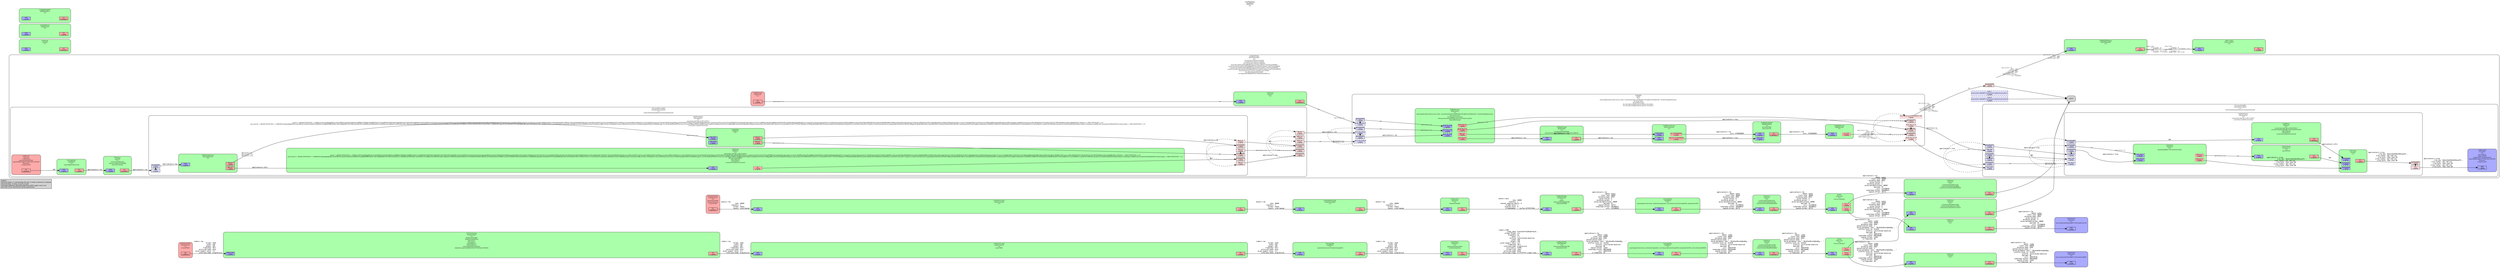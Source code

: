 digraph pipeline {
  rankdir=LR;
  fontname="sans";
  fontsize="10";
  labelloc=t;
  nodesep=.1;
  ranksep=.2;
  label="<GstPipeline>\npipeline0\n[>]";
  node [style="filled,rounded", shape=box, fontsize="9", fontname="sans", margin="0.0,0.0"];
  edge [labelfontsize="6", fontsize="9", fontname="monospace"];
  
  legend [
    pos="0,0!",
    margin="0.05,0.05",
    style="filled",
    label="Legend\lElement-States: [~] void-pending, [0] null, [-] ready, [=] paused, [>] playing\lPad-Activation: [-] none, [>] push, [<] pull\lPad-Flags: [b]locked, [f]lushing, [b]locking, [E]OS; upper-case is set\lPad-Task: [T] has started task, [t] has paused task\l",
  ];
  subgraph cluster_avdec_h264_0_0x7f3eac0b1ec0 {
    fontname="Bitstream Vera Sans";
    fontsize="8";
    style="filled,rounded";
    color=black;
    label="avdec_h264\navdec_h264-0\n[>]";
    subgraph cluster_avdec_h264_0_0x7f3eac0b1ec0_sink {
      label="";
      style="invis";
      avdec_h264_0_0x7f3eac0b1ec0_sink_0x7f3ec4052ea0 [color=black, fillcolor="#aaaaff", label="sink\n[>][bfb]", height="0.2", style="filled,solid"];
    }

    subgraph cluster_avdec_h264_0_0x7f3eac0b1ec0_src {
      label="";
      style="invis";
      avdec_h264_0_0x7f3eac0b1ec0_src_0x7f3ec40530f0 [color=black, fillcolor="#ffaaaa", label="src\n[>][bfb]", height="0.2", style="filled,solid"];
    }

    avdec_h264_0_0x7f3eac0b1ec0_sink_0x7f3ec4052ea0 -> avdec_h264_0_0x7f3eac0b1ec0_src_0x7f3ec40530f0 [style="invis"];
    fillcolor="#aaffaa";
  }

  subgraph cluster_queue8_0x7f3edc106780 {
    fontname="Bitstream Vera Sans";
    fontsize="8";
    style="filled,rounded";
    color=black;
    label="GstQueue\nqueue8\n[>]";
    subgraph cluster_queue8_0x7f3edc106780_sink {
      label="";
      style="invis";
      queue8_0x7f3edc106780_sink_0x7f3ec4052a00 [color=black, fillcolor="#aaaaff", label="sink\n[>][bfb]", height="0.2", style="filled,solid"];
    }

    subgraph cluster_queue8_0x7f3edc106780_src {
      label="";
      style="invis";
      queue8_0x7f3edc106780_src_0x7f3ec4052c50 [color=black, fillcolor="#ffaaaa", label="src\n[>][bfb][T]", height="0.2", style="filled,solid"];
    }

    queue8_0x7f3edc106780_sink_0x7f3ec4052a00 -> queue8_0x7f3edc106780_src_0x7f3ec4052c50 [style="invis"];
    fillcolor="#aaffaa";
  }

  subgraph cluster_h264parse0_0x7f3eac0c43e0 {
    fontname="Bitstream Vera Sans";
    fontsize="8";
    style="filled,rounded";
    color=black;
    label="GstH264Parse\nh264parse0\n[>]";
    subgraph cluster_h264parse0_0x7f3eac0c43e0_sink {
      label="";
      style="invis";
      h264parse0_0x7f3eac0c43e0_sink_0x7f3ec4053340 [color=black, fillcolor="#aaaaff", label="sink\n[>][bfb]", height="0.2", style="filled,solid"];
    }

    subgraph cluster_h264parse0_0x7f3eac0c43e0_src {
      label="";
      style="invis";
      h264parse0_0x7f3eac0c43e0_src_0x7f3ec4053590 [color=black, fillcolor="#ffaaaa", label="src\n[>][bfb]", height="0.2", style="filled,solid"];
    }

    h264parse0_0x7f3eac0c43e0_sink_0x7f3ec4053340 -> h264parse0_0x7f3eac0c43e0_src_0x7f3ec4053590 [style="invis"];
    fillcolor="#aaffaa";
  }

  subgraph cluster_rtph264depay0_0x55c6e1377c00 {
    fontname="Bitstream Vera Sans";
    fontsize="8";
    style="filled,rounded";
    color=black;
    label="GstRtpH264Depay\nrtph264depay0\n[>]";
    subgraph cluster_rtph264depay0_0x55c6e1377c00_sink {
      label="";
      style="invis";
      rtph264depay0_0x55c6e1377c00_sink_0x7f3ec4052560 [color=black, fillcolor="#aaaaff", label="sink\n[>][bfb]", height="0.2", style="filled,solid"];
    }

    subgraph cluster_rtph264depay0_0x55c6e1377c00_src {
      label="";
      style="invis";
      rtph264depay0_0x55c6e1377c00_src_0x7f3ec40527b0 [color=black, fillcolor="#ffaaaa", label="src\n[>][bfb]", height="0.2", style="filled,solid"];
    }

    rtph264depay0_0x55c6e1377c00_sink_0x7f3ec4052560 -> rtph264depay0_0x55c6e1377c00_src_0x7f3ec40527b0 [style="invis"];
    fillcolor="#aaffaa";
  }

  rtph264depay0_0x55c6e1377c00_src_0x7f3ec40527b0 -> avdec_h264_0_0x7f3eac0b1ec0_sink_0x7f3ec4052ea0 [labeldistance="10", labelangle="0", label="                                                  ", taillabel="video/x-h264\l       stream-format: avc\l           alignment: au\lvideo/x-h264\l       stream-format: byte-stream\l           alignment: { (string)nal, (stri... }\l", headlabel="video/x-h264\l           alignment: au\l       stream-format: { (string)avc, (stri... }\lvideo/x-h264\l           alignment: nal\l       stream-format: byte-stream\l"]
  subgraph cluster_rtpjitterbuffer1_0x7f3eac0c57e0 {
    fontname="Bitstream Vera Sans";
    fontsize="8";
    style="filled,rounded";
    color=black;
    label="GstRtpJitterBuffer\nrtpjitterbuffer1\n[>]";
    subgraph cluster_rtpjitterbuffer1_0x7f3eac0c57e0_sink {
      label="";
      style="invis";
      rtpjitterbuffer1_0x7f3eac0c57e0_sink_0x7f3ec4053a30 [color=black, fillcolor="#aaaaff", label="sink\n[>][bfb]", height="0.2", style="filled,solid"];
    }

    subgraph cluster_rtpjitterbuffer1_0x7f3eac0c57e0_src {
      label="";
      style="invis";
      rtpjitterbuffer1_0x7f3eac0c57e0_src_0x7f3ec40537e0 [color=black, fillcolor="#ffaaaa", label="src\n[>][bfb][T]", height="0.2", style="filled,solid"];
    }

    rtpjitterbuffer1_0x7f3eac0c57e0_sink_0x7f3ec4053a30 -> rtpjitterbuffer1_0x7f3eac0c57e0_src_0x7f3ec40537e0 [style="invis"];
    fillcolor="#aaffaa";
  }

  subgraph cluster_queue5_0x55c6e132afd0 {
    fontname="Bitstream Vera Sans";
    fontsize="8";
    style="filled,rounded";
    color=black;
    label="GstQueue\nqueue5\n[>]\ncurrent-level-buffers=50\ncurrent-level-bytes=24600\ncurrent-level-time=1000000000";
    subgraph cluster_queue5_0x55c6e132afd0_sink {
      label="";
      style="invis";
      queue5_0x55c6e132afd0_sink_0x55c6e138fc30 [color=black, fillcolor="#aaaaff", label="sink\n[>][bfb]", height="0.2", style="filled,solid"];
    }

    subgraph cluster_queue5_0x55c6e132afd0_src {
      label="";
      style="invis";
      queue5_0x55c6e132afd0_src_0x55c6e13d8080 [color=black, fillcolor="#ffaaaa", label="src\n[>][bfb][T]", height="0.2", style="filled,solid"];
    }

    queue5_0x55c6e132afd0_sink_0x55c6e138fc30 -> queue5_0x55c6e132afd0_src_0x55c6e13d8080 [style="invis"];
    fillcolor="#aaffaa";
  }

  queue5_0x55c6e132afd0_src_0x55c6e13d8080 -> 62819ee8_8d95_0x55c6e13c01b0_sink_1_0x55c6e13dc390 [label="application/x-rtp\l               media: audio\l          clock-rate: 48000\l       encoding-name: OPUS\l        sprop-stereo: 0\l     encoding-params: 2\l  sprop-maxcapturerate: 48000\l             payload: 97\l                ssrc: 212108018\l    timestamp-offset: 284486612\l       seqnum-offset: 20773\l"]
  subgraph cluster_queue4_0x55c6e132acd0 {
    fontname="Bitstream Vera Sans";
    fontsize="8";
    style="filled,rounded";
    color=black;
    label="GstQueue\nqueue4\n[>]\ncurrent-level-buffers=200\ncurrent-level-bytes=171481\ncurrent-level-time=833333334";
    subgraph cluster_queue4_0x55c6e132acd0_sink {
      label="";
      style="invis";
      queue4_0x55c6e132acd0_sink_0x55c6e138f790 [color=black, fillcolor="#aaaaff", label="sink\n[>][bfb]", height="0.2", style="filled,solid"];
    }

    subgraph cluster_queue4_0x55c6e132acd0_src {
      label="";
      style="invis";
      queue4_0x55c6e132acd0_src_0x55c6e138f9e0 [color=black, fillcolor="#ffaaaa", label="src\n[>][bfb][T]", height="0.2", style="filled,solid"];
    }

    queue4_0x55c6e132acd0_sink_0x55c6e138f790 -> queue4_0x55c6e132acd0_src_0x55c6e138f9e0 [style="invis"];
    fillcolor="#aaffaa";
  }

  queue4_0x55c6e132acd0_src_0x55c6e138f9e0 -> 62819ee8_8d95_0x55c6e13c01b0_sink_0_0x55c6e13dc100 [label="application/x-rtp\l               media: video\l          clock-rate: 90000\l       encoding-name: H264\l  packetization-mode: 1\l  sprop-parameter-sets: \"Z0LAFdoFB+wFqDAwNSg... \"\l    profile-level-id: 42c015\l             profile: constrained-baseline\l             payload: 96\l                ssrc: 495578740\l    timestamp-offset: 985250480\l       seqnum-offset: 11047\l         a-framerate: 30\l"]
  subgraph cluster_62819ee8_8d95_0x55c6e13c01b0 {
    fontname="Bitstream Vera Sans";
    fontsize="8";
    style="filled,rounded";
    color=black;
    label="GstWebRTCBin\n62819ee8-8d95\n[>]\nconnection-state=connected\nice-gathering-state=complete\nice-connection-state=completed\nlocal-description=((GstWebRTCSessionDescription*) 0x7f3eac0d04f0)\ncurrent-local-description=((GstWebRTCSessionDescription*) 0x7f3eac0d04f0)\nremote-description=((GstWebRTCSessionDescription*) 0x7f3eac0d04f0)\ncurrent-remote-description=((GstWebRTCSessionDescription*) 0x7f3eac0d04f0)\nstun-server=\"stun://stun.l.google.com:19302\"\nbundle-policy=max-bundle\nice-agent=(GstWebRTCICE) 62819ee8-8d95:ice";
    subgraph cluster_62819ee8_8d95_0x55c6e13c01b0_sink {
      label="";
      style="invis";
      62819ee8_8d95_0x55c6e13c01b0_sink_0_0x55c6e13dc100 [color=black, fillcolor="#ddddff", label="sink_0\ntransceiver=(WebRTCTransceiver) webrtctransceiver0\n[>][BfB]", height="0.2", style="filled,dashed"];
      62819ee8_8d95_0x55c6e13c01b0_sink_1_0x55c6e13dc390 [color=black, fillcolor="#ddddff", label="sink_1\ntransceiver=(WebRTCTransceiver) webrtctransceiver1\n[>][BfB]", height="0.2", style="filled,dashed"];
    }

    subgraph cluster_62819ee8_8d95_0x55c6e13c01b0_src {
      label="";
      style="invis";
      _proxypad20_0x7f3edc138080 [color=black, fillcolor="#ffdddd", label="proxypad20\n[>][bfb]", height="0.2", style="filled,solid"];
    _proxypad20_0x7f3edc138080 -> 62819ee8_8d95_0x55c6e13c01b0_src_0_0x55c6e13dcb40 [style=dashed, minlen=0]
      62819ee8_8d95_0x55c6e13c01b0_src_0_0x55c6e13dcb40 [color=black, fillcolor="#ffdddd", label="src_0\ntransceiver=(WebRTCTransceiver) webrtctransceiver2\n[>][bfb]", height="0.2", style="filled,dotted"];
    }

    62819ee8_8d95_0x55c6e13c01b0_sink_0_0x55c6e13dc100 -> 62819ee8_8d95_0x55c6e13c01b0_src_0_0x55c6e13dcb40 [style="invis"];
    fillcolor="#ffffff";
    subgraph cluster_queue7_0x55c6e132bbd0 {
      fontname="Bitstream Vera Sans";
      fontsize="8";
      style="filled,rounded";
      color=black;
      label="GstQueue\nqueue7\n[>]";
      subgraph cluster_queue7_0x55c6e132bbd0_sink {
        label="";
        style="invis";
        queue7_0x55c6e132bbd0_sink_0x7f3edc10b830 [color=black, fillcolor="#aaaaff", label="sink\n[>][bfb]", height="0.2", style="filled,solid"];
      }

      subgraph cluster_queue7_0x55c6e132bbd0_src {
        label="";
        style="invis";
        queue7_0x55c6e132bbd0_src_0x7f3edc10ba80 [color=black, fillcolor="#ffaaaa", label="src\n[>][bfb][T]", height="0.2", style="filled,solid"];
      }

      queue7_0x55c6e132bbd0_sink_0x7f3edc10b830 -> queue7_0x55c6e132bbd0_src_0x7f3edc10ba80 [style="invis"];
      fillcolor="#aaffaa";
    }

    queue7_0x55c6e132bbd0_src_0x7f3edc10ba80 -> rtpbin_0x55c6e13cc0b0_send_rtp_sink_0_0x7f3edc10ea10 [labeldistance="10", labelangle="0", label="                                                  ", taillabel="ANY", headlabel="application/x-rtp\l"]
    subgraph cluster_rtpfunnel0_0x7f3edc033150 {
      fontname="Bitstream Vera Sans";
      fontsize="8";
      style="filled,rounded";
      color=black;
      label="GstRtpFunnel\nrtpfunnel0\n[>]";
      subgraph cluster_rtpfunnel0_0x7f3edc033150_src {
        label="";
        style="invis";
        rtpfunnel0_0x7f3edc033150_src_0x7f3edc10b5e0 [color=black, fillcolor="#ffaaaa", label="src\n[>][bfb]", height="0.2", style="filled,solid"];
      }

      fillcolor="#ffaaaa";
    }

    rtpfunnel0_0x7f3edc033150_src_0x7f3edc10b5e0 -> queue7_0x55c6e132bbd0_sink_0x7f3edc10b830 [labeldistance="10", labelangle="0", label="                                                  ", taillabel="application/x-rtp\l", headlabel="ANY"]
    subgraph cluster_transportreceivebin0_0x7f3edc00f220 {
      fontname="Bitstream Vera Sans";
      fontsize="8";
      style="filled,rounded";
      color=black;
      label="TransportReceiveBin\ntransportreceivebin0\n[>]\nstream=(TransportStream) transportstream0";
      subgraph cluster_transportreceivebin0_0x7f3edc00f220_src {
        label="";
        style="invis";
        _proxypad12_0x7f3edc102cb0 [color=black, fillcolor="#ffdddd", label="proxypad12\n[>][bfb]", height="0.2", style="filled,solid"];
      _proxypad12_0x7f3edc102cb0 -> transportreceivebin0_0x7f3edc00f220_rtp_src_0x7f3edc0378b0 [style=dashed, minlen=0]
        transportreceivebin0_0x7f3edc00f220_rtp_src_0x7f3edc0378b0 [color=black, fillcolor="#ffdddd", label="rtp_src\n[>][bfb]", height="0.2", style="filled,solid"];
        _proxypad13_0x7f3edc102f10 [color=black, fillcolor="#ffdddd", label="proxypad13\n[>][bfb]", height="0.2", style="filled,solid"];
      _proxypad13_0x7f3edc102f10 -> transportreceivebin0_0x7f3edc00f220_rtcp_src_0x7f3edc037b20 [style=dashed, minlen=0]
        transportreceivebin0_0x7f3edc00f220_rtcp_src_0x7f3edc037b20 [color=black, fillcolor="#ffdddd", label="rtcp_src\n[>][bfb]", height="0.2", style="filled,solid"];
        _proxypad15_0x7f3edc1033d0 [color=black, fillcolor="#ffdddd", label="proxypad15\n[>][bfb]", height="0.2", style="filled,solid"];
      _proxypad15_0x7f3edc1033d0 -> transportreceivebin0_0x7f3edc00f220_data_src_0x7f3edc10e050 [style=dashed, minlen=0]
        transportreceivebin0_0x7f3edc00f220_data_src_0x7f3edc10e050 [color=black, fillcolor="#ffdddd", label="data_src\n[>][bfb]", height="0.2", style="filled,solid"];
      }

      fillcolor="#ffffff";
      subgraph cluster_nicesrc0_0x7f3edc0f6140 {
        fontname="Bitstream Vera Sans";
        fontsize="8";
        style="filled,rounded";
        color=black;
        label="GstNiceSrc\nnicesrc0\n[>](locked)\ndo-timestamp=TRUE\nagent=((NiceAgent*) 0x55c6e13d5020)\nstream=1\ncomponent=1";
        subgraph cluster_nicesrc0_0x7f3edc0f6140_src {
          label="";
          style="invis";
          nicesrc0_0x7f3edc0f6140_src_0x55c6e13d9c40 [color=black, fillcolor="#ffaaaa", label="src\n[>][bfb][T]", height="0.2", style="filled,solid"];
        }

        fillcolor="#ffaaaa";
      }

      nicesrc0_0x7f3edc0f6140_src_0x55c6e13d9c40 -> capsfilter3_0x55c6e13a8f90_sink_0x7f3edc0fb760 [label="ANY"]
      subgraph cluster_capsfilter3_0x55c6e13a8f90 {
        fontname="Bitstream Vera Sans";
        fontsize="8";
        style="filled,rounded";
        color=black;
        label="GstCapsFilter\ncapsfilter3\n[>]\ncaps=application/x-rtp";
        subgraph cluster_capsfilter3_0x55c6e13a8f90_sink {
          label="";
          style="invis";
          capsfilter3_0x55c6e13a8f90_sink_0x7f3edc0fb760 [color=black, fillcolor="#aaaaff", label="sink\n[>][bfb]", height="0.2", style="filled,solid"];
        }

        subgraph cluster_capsfilter3_0x55c6e13a8f90_src {
          label="";
          style="invis";
          capsfilter3_0x55c6e13a8f90_src_0x7f3edc0fb9b0 [color=black, fillcolor="#ffaaaa", label="src\n[>][bfb]", height="0.2", style="filled,solid"];
        }

        capsfilter3_0x55c6e13a8f90_sink_0x7f3edc0fb760 -> capsfilter3_0x55c6e13a8f90_src_0x7f3edc0fb9b0 [style="invis"];
        fillcolor="#aaffaa";
      }

      capsfilter3_0x55c6e13a8f90_src_0x7f3edc0fb9b0 -> queue6_0x55c6e132b8d0_sink_0x7f3edc0fbc00 [label="application/x-rtp\l"]
      subgraph cluster_queue6_0x55c6e132b8d0 {
        fontname="Bitstream Vera Sans";
        fontsize="8";
        style="filled,rounded";
        color=black;
        label="GstQueue\nqueue6\n[>]\nmax-size-buffers=0\nmax-size-bytes=5242880\nmax-size-time=0";
        subgraph cluster_queue6_0x55c6e132b8d0_sink {
          label="";
          style="invis";
          queue6_0x55c6e132b8d0_sink_0x7f3edc0fbc00 [color=black, fillcolor="#aaaaff", label="sink\n[>][bfb]", height="0.2", style="filled,solid"];
        }

        subgraph cluster_queue6_0x55c6e132b8d0_src {
          label="";
          style="invis";
          queue6_0x55c6e132b8d0_src_0x7f3edc10a110 [color=black, fillcolor="#ffaaaa", label="src\n[>][bfb][T]", height="0.2", style="filled,solid"];
        }

        queue6_0x55c6e132b8d0_sink_0x7f3edc0fbc00 -> queue6_0x55c6e132b8d0_src_0x7f3edc10a110 [style="invis"];
        fillcolor="#aaffaa";
      }

      queue6_0x55c6e132b8d0_src_0x7f3edc10a110 -> dtlssrtpdec0_0x7f3edc038060_sink_0x7f3edc0367a0 [label="application/x-rtp\l"]
      subgraph cluster_dtlssrtpdec0_0x7f3edc038060 {
        fontname="Bitstream Vera Sans";
        fontsize="8";
        style="filled,rounded";
        color=black;
        label="GstDtlsSrtpDec\ndtlssrtpdec0\n[>]\nconnection-id=\"rtp_0_697125811\"\npem=\"-----BEGIN CERTIFICATE-----\\nMIICpzCCAY+gAwIBAgIJAJhFbLvACppHMA0GCSqGSIb3DQEBCwUAMBMxETAPBgNV\\nBAMMCHhXd21LdUpIMB4XDTI0MTAxNTEwMjA0NFoXDTI1MTAxNTEwMjA0NFowEzER\\nMA8GA1UEAwwIeFd3bUt1SkgwggEiMA0GCSqGSIb3DQEBAQUAA4IBDwAwggEKAoIB\\nAQCk3wWl1rDX8wBXLqGwYxFP3g/YO5mTEzcZpOKB7kFPDPGmiIFgrQTn9LQlZwqQ\\n44mBZ+WIMH4Q0w8m+dAfuw6WwVgW+XWACtG77RGroRr0HKfwREhtW3gXecaw1HID\\nHeEBC0/7yb35ms4e4dXK8iIvrZdTnTpDK0nprcsLpu6aarBXRm1EBOGwYvzcc6FS\\njJk5DFio+jFj+pCzTlqcAd5OHVlETl9myD4qXycmP3VAo4RqTVTKdZAE5kft+Id8\\nB2QKmD4q1IScsxua8Ltei3mJ29L3noEh3VTUayROKDH0w1Vow9YptXlsak61qlgd\\nesmyCU1iXGBffipAxTkJnZ81AgMBAAEwDQYJKoZIhvcNAQELBQADggEBABsIjOf1\\nLl/uSgzaOYcLfDsbzgTdJsrypbhXeYTvY8TMmqdqnxAUFbU2A0RV/cMpRMTcrud4\\nqowQePQbeHRUBDWU5p/CwzRuQsPj668RbINMmCtXtIf6/x5E8nmKkae0Qp/Qdxrg\\n524ECUE+BbM34Ei/2YOE/Fc4NSyNZy/6IyDczH4WOo4ZlQrjy/6xdj3oJHL1TLsp\\nanoSBTjJkS2JNuhohY8C/bGFoCUF/W6kugMkpI9aQASXMhsVbEexU9Bahq6eZJky\\n2ROMDs76UfsqvcpscQR5rvKCKJHP2ZGn16fm06COGYA+CE3PR3fS82M6rZ/vqO/a\\nMqRINsQtts+7R3Q=\\n-----END CERTIFICATE-----\\n\"\npeer-pem=\"-----BEGIN CERTIFICATE-----\\nMIIC8DCCAdigAwIBAgIGAZG3LRzEMA0GCSqGSIb3DQEBCwUAMDkxDTALBgNVBAMM\\nBHRlc3QxCzAJBgNVBAYTAlVTMRswGQYJKoZIhvcNAQkBFgx0ZXN0QHRlc3QuaW8w\\nHhcNMjQwOTAzMDkxNzUyWhcNMjUwOTAzMDkxNzUyWjA5MQ0wCwYDVQQDDAR0ZXN0\\nMQswCQYDVQQGEwJVUzEbMBkGCSqGSIb3DQEJARYMdGVzdEB0ZXN0LmlvMIIBIjAN\\nBgkqhkiG9w0BAQEFAAOCAQ8AMIIBCgKCAQEAnaO5QvkK9F04Ri+t5DBMc45lA67o\\nh7QdQsIDGG+x6yabDJt3nNkHRJbLB1ZZzZvXrMIIQ4qXcXghYl//t/dhJmp1idBJ\\nOY5Num7KaWkgVfV+Aoca2Z9DvPuy5YymoUtaU+Hr0WAd3qQgAISo0BSU2tGPkMsB\\nqgCTLuuTrcNF0XQlhqVHVSF8m+vuecns/mo6FNKgq7fMHehzQdjNtFHoqU5rugjQ\\n5wlZ8rjjsy3OH5UbnfGs8BgyQMJFLvbICkzZiPEdNgO0KCUTuJpy/aecigmq7Nao\\n95hR9QrOCjP2cXKx2Om+suxxtAoBOJTQ7e9frY+5GF6k7WNvNez+fCWQbQIDAQAB\\nMA0GCSqGSIb3DQEBCwUAA4IBAQAxiFUw8y92fjsE3ahAGDIUx3x2pzVoFF19ejqD\\n/12Vqv9t3wuilX0q3IuamngJm0p8Ztn8UWVsDCsW5OKrvnMgqG0XUBLWpONhCWFb\\nTab0j0JFtd/fHv+IaqF8pH9SKj76ip28EqilAG9R71wQxdLgupVoRSY4puG4yBJf\\ndXje8bd6aTKvRW4B1eYAMKYKALYMOG6UJwGz/oxW6KhKIsKOGTLRlhDqA8jAHsO+\\ntZmaMaM+cLxjzFBG3855tMS9RvuYeLy87jvUcD/aDiEZxkWbiZjobSQQA1OKq0ci\\nTeyD2gLvmnWKKsoZfLoAmrp4TufSolRXwVEHkX7o2Xy1anZg\\n-----END CERTIFICATE-----\\n\"\nconnection-state=connected";
        subgraph cluster_dtlssrtpdec0_0x7f3edc038060_sink {
          label="";
          style="invis";
          _proxypad5_0x55c6e139ba90 [color=black, fillcolor="#ddddff", label="proxypad5\n[>][bfb]", height="0.2", style="filled,solid"];
        dtlssrtpdec0_0x7f3edc038060_sink_0x7f3edc0367a0 -> _proxypad5_0x55c6e139ba90 [style=dashed, minlen=0]
          dtlssrtpdec0_0x7f3edc038060_sink_0x7f3edc0367a0 [color=black, fillcolor="#ddddff", label="sink\n[>][bfb]", height="0.2", style="filled,solid"];
        }

        subgraph cluster_dtlssrtpdec0_0x7f3edc038060_src {
          label="";
          style="invis";
          _proxypad3_0x55c6e139b5d0 [color=black, fillcolor="#ffdddd", label="proxypad3\n[>][bfb]", height="0.2", style="filled,solid"];
        _proxypad3_0x55c6e139b5d0 -> dtlssrtpdec0_0x7f3edc038060_rtp_src_0x7f3edc0362c0 [style=dashed, minlen=0]
          dtlssrtpdec0_0x7f3edc038060_rtp_src_0x7f3edc0362c0 [color=black, fillcolor="#ffdddd", label="rtp_src\n[>][bfb]", height="0.2", style="filled,solid"];
          _proxypad4_0x55c6e139b830 [color=black, fillcolor="#ffdddd", label="proxypad4\n[>][bfb]", height="0.2", style="filled,solid"];
        _proxypad4_0x55c6e139b830 -> dtlssrtpdec0_0x7f3edc038060_rtcp_src_0x7f3edc036530 [style=dashed, minlen=0]
          dtlssrtpdec0_0x7f3edc038060_rtcp_src_0x7f3edc036530 [color=black, fillcolor="#ffdddd", label="rtcp_src\n[>][bfb]", height="0.2", style="filled,solid"];
          _proxypad14_0x7f3edc103170 [color=black, fillcolor="#ffdddd", label="proxypad14\n[>][bfb]", height="0.2", style="filled,solid"];
        _proxypad14_0x7f3edc103170 -> dtlssrtpdec0_0x7f3edc038060_data_src_0x7f3edc037d90 [style=dashed, minlen=0]
          dtlssrtpdec0_0x7f3edc038060_data_src_0x7f3edc037d90 [color=black, fillcolor="#ffdddd", label="data_src\n[>][bfb]", height="0.2", style="filled,dashed"];
        }

        dtlssrtpdec0_0x7f3edc038060_sink_0x7f3edc0367a0 -> dtlssrtpdec0_0x7f3edc038060_rtp_src_0x7f3edc0362c0 [style="invis"];
        fillcolor="#ffffff";
        subgraph cluster_srtpdec0_0x55c6e13d55a0 {
          fontname="Bitstream Vera Sans";
          fontsize="8";
          style="filled,rounded";
          color=black;
          label="GstSrtpDec\nsrtpdec0\n[>]";
          subgraph cluster_srtpdec0_0x55c6e13d55a0_sink {
            label="";
            style="invis";
            srtpdec0_0x55c6e13d55a0_rtp_sink_0x55c6e13d89c0 [color=black, fillcolor="#aaaaff", label="rtp_sink\n[>][bfb]", height="0.2", style="filled,solid"];
            srtpdec0_0x55c6e13d55a0_rtcp_sink_0x55c6e13d8e60 [color=black, fillcolor="#aaaaff", label="rtcp_sink\n[>][bfb]", height="0.2", style="filled,solid"];
          }

          subgraph cluster_srtpdec0_0x55c6e13d55a0_src {
            label="";
            style="invis";
            srtpdec0_0x55c6e13d55a0_rtp_src_0x55c6e13d8c10 [color=black, fillcolor="#ffaaaa", label="rtp_src\n[>][bfb]", height="0.2", style="filled,solid"];
            srtpdec0_0x55c6e13d55a0_rtcp_src_0x55c6e13d90b0 [color=black, fillcolor="#ffaaaa", label="rtcp_src\n[>][bfb]", height="0.2", style="filled,solid"];
          }

          srtpdec0_0x55c6e13d55a0_rtp_sink_0x55c6e13d89c0 -> srtpdec0_0x55c6e13d55a0_rtp_src_0x55c6e13d8c10 [style="invis"];
          fillcolor="#aaffaa";
        }

        srtpdec0_0x55c6e13d55a0_rtp_src_0x55c6e13d8c10 -> _proxypad3_0x55c6e139b5d0 [label="application/x-rtp\l"]
        srtpdec0_0x55c6e13d55a0_rtcp_src_0x55c6e13d90b0 -> _proxypad4_0x55c6e139b830 [labeldistance="10", labelangle="0", label="                                                  ", taillabel="application/x-rtcp\l", headlabel="ANY"]
        subgraph cluster_dtlsdec0_0x55c6e13d5700 {
          fontname="Bitstream Vera Sans";
          fontsize="8";
          style="filled,rounded";
          color=black;
          label="GstDtlsDec\ndtlsdec0\n[>]\nconnection-id=\"rtp_0_697125811\"\npem=\"-----BEGIN CERTIFICATE-----\\nMIICpzCCAY+gAwIBAgIJAJhFbLvACppHMA0GCSqGSIb3DQEBCwUAMBMxETAPBgNV\\nBAMMCHhXd21LdUpIMB4XDTI0MTAxNTEwMjA0NFoXDTI1MTAxNTEwMjA0NFowEzER\\nMA8GA1UEAwwIeFd3bUt1SkgwggEiMA0GCSqGSIb3DQEBAQUAA4IBDwAwggEKAoIB\\nAQCk3wWl1rDX8wBXLqGwYxFP3g/YO5mTEzcZpOKB7kFPDPGmiIFgrQTn9LQlZwqQ\\n44mBZ+WIMH4Q0w8m+dAfuw6WwVgW+XWACtG77RGroRr0HKfwREhtW3gXecaw1HID\\nHeEBC0/7yb35ms4e4dXK8iIvrZdTnTpDK0nprcsLpu6aarBXRm1EBOGwYvzcc6FS\\njJk5DFio+jFj+pCzTlqcAd5OHVlETl9myD4qXycmP3VAo4RqTVTKdZAE5kft+Id8\\nB2QKmD4q1IScsxua8Ltei3mJ29L3noEh3VTUayROKDH0w1Vow9YptXlsak61qlgd\\nesmyCU1iXGBffipAxTkJnZ81AgMBAAEwDQYJKoZIhvcNAQELBQADggEBABsIjOf1\\nLl/uSgzaOYcLfDsbzgTdJsrypbhXeYTvY8TMmqdqnxAUFbU2A0RV/cMpRMTcrud4\\nqowQePQbeHRUBDWU5p/CwzRuQsPj668RbINMmCtXtIf6/x5E8nmKkae0Qp/Qdxrg\\n524ECUE+BbM34Ei/2YOE/Fc4NSyNZy/6IyDczH4WOo4ZlQrjy/6xdj3oJHL1TLsp\\nanoSBTjJkS2JNuhohY8C/bGFoCUF/W6kugMkpI9aQASXMhsVbEexU9Bahq6eZJky\\n2ROMDs76UfsqvcpscQR5rvKCKJHP2ZGn16fm06COGYA+CE3PR3fS82M6rZ/vqO/a\\nMqRINsQtts+7R3Q=\\n-----END CERTIFICATE-----\\n\"\npeer-pem=\"-----BEGIN CERTIFICATE-----\\nMIIC8DCCAdigAwIBAgIGAZG3LRzEMA0GCSqGSIb3DQEBCwUAMDkxDTALBgNVBAMM\\nBHRlc3QxCzAJBgNVBAYTAlVTMRswGQYJKoZIhvcNAQkBFgx0ZXN0QHRlc3QuaW8w\\nHhcNMjQwOTAzMDkxNzUyWhcNMjUwOTAzMDkxNzUyWjA5MQ0wCwYDVQQDDAR0ZXN0\\nMQswCQYDVQQGEwJVUzEbMBkGCSqGSIb3DQEJARYMdGVzdEB0ZXN0LmlvMIIBIjAN\\nBgkqhkiG9w0BAQEFAAOCAQ8AMIIBCgKCAQEAnaO5QvkK9F04Ri+t5DBMc45lA67o\\nh7QdQsIDGG+x6yabDJt3nNkHRJbLB1ZZzZvXrMIIQ4qXcXghYl//t/dhJmp1idBJ\\nOY5Num7KaWkgVfV+Aoca2Z9DvPuy5YymoUtaU+Hr0WAd3qQgAISo0BSU2tGPkMsB\\nqgCTLuuTrcNF0XQlhqVHVSF8m+vuecns/mo6FNKgq7fMHehzQdjNtFHoqU5rugjQ\\n5wlZ8rjjsy3OH5UbnfGs8BgyQMJFLvbICkzZiPEdNgO0KCUTuJpy/aecigmq7Nao\\n95hR9QrOCjP2cXKx2Om+suxxtAoBOJTQ7e9frY+5GF6k7WNvNez+fCWQbQIDAQAB\\nMA0GCSqGSIb3DQEBCwUAA4IBAQAxiFUw8y92fjsE3ahAGDIUx3x2pzVoFF19ejqD\\n/12Vqv9t3wuilX0q3IuamngJm0p8Ztn8UWVsDCsW5OKrvnMgqG0XUBLWpONhCWFb\\nTab0j0JFtd/fHv+IaqF8pH9SKj76ip28EqilAG9R71wQxdLgupVoRSY4puG4yBJf\\ndXje8bd6aTKvRW4B1eYAMKYKALYMOG6UJwGz/oxW6KhKIsKOGTLRlhDqA8jAHsO+\\ntZmaMaM+cLxjzFBG3855tMS9RvuYeLy87jvUcD/aDiEZxkWbiZjobSQQA1OKq0ci\\nTeyD2gLvmnWKKsoZfLoAmrp4TufSolRXwVEHkX7o2Xy1anZg\\n-----END CERTIFICATE-----\\n\"\ndecoder-key=EMPTY\nsrtp-cipher=1\nsrtp-auth=2\nconnection-state=connected";
          subgraph cluster_dtlsdec0_0x55c6e13d5700_sink {
            label="";
            style="invis";
            dtlsdec0_0x55c6e13d5700_sink_0x55c6e13d99f0 [color=black, fillcolor="#aaaaff", label="sink\n[>][bfb]", height="0.2", style="filled,solid"];
          }

          subgraph cluster_dtlsdec0_0x55c6e13d5700_src {
            label="";
            style="invis";
            dtlsdec0_0x55c6e13d5700_src_0x7f3edc10a360 [color=black, fillcolor="#ffaaaa", label="src\n[>][bfb]", height="0.2", style="filled,dashed"];
          }

          dtlsdec0_0x55c6e13d5700_sink_0x55c6e13d99f0 -> dtlsdec0_0x55c6e13d5700_src_0x7f3edc10a360 [style="invis"];
          fillcolor="#aaffaa";
        }

        dtlsdec0_0x55c6e13d5700_src_0x7f3edc10a360 -> _proxypad14_0x7f3edc103170 [label="ANY"]
        subgraph cluster_dtlssrtpdemux0_0x55c6e13e46c0 {
          fontname="Bitstream Vera Sans";
          fontsize="8";
          style="filled,rounded";
          color=black;
          label="GstDtlsSrtpDemux\ndtlssrtpdemux0\n[>]";
          subgraph cluster_dtlssrtpdemux0_0x55c6e13e46c0_sink {
            label="";
            style="invis";
            dtlssrtpdemux0_0x55c6e13e46c0_sink_0x55c6e13d9300 [color=black, fillcolor="#aaaaff", label="sink\n[>][bfb]", height="0.2", style="filled,solid"];
          }

          subgraph cluster_dtlssrtpdemux0_0x55c6e13e46c0_src {
            label="";
            style="invis";
            dtlssrtpdemux0_0x55c6e13e46c0_rtp_src_0x55c6e13d9550 [color=black, fillcolor="#ffaaaa", label="rtp_src\n[>][bfb]", height="0.2", style="filled,solid"];
            dtlssrtpdemux0_0x55c6e13e46c0_dtls_src_0x55c6e13d97a0 [color=black, fillcolor="#ffaaaa", label="dtls_src\n[>][bfb]", height="0.2", style="filled,solid"];
          }

          dtlssrtpdemux0_0x55c6e13e46c0_sink_0x55c6e13d9300 -> dtlssrtpdemux0_0x55c6e13e46c0_rtp_src_0x55c6e13d9550 [style="invis"];
          fillcolor="#aaffaa";
        }

        _proxypad5_0x55c6e139ba90 -> dtlssrtpdemux0_0x55c6e13e46c0_sink_0x55c6e13d9300 [label="application/x-rtp\l"]
        dtlssrtpdemux0_0x55c6e13e46c0_rtp_src_0x55c6e13d9550 -> srtpdec0_0x55c6e13d55a0_rtp_sink_0x55c6e13d89c0 [labeldistance="10", labelangle="0", label="                                                  ", taillabel="application/x-rtp\lapplication/x-rtcp\lapplication/x-srtp\lapplication/x-srtcp\l", headlabel="application/x-srtp\l"]
        dtlssrtpdemux0_0x55c6e13e46c0_dtls_src_0x55c6e13d97a0 -> dtlsdec0_0x55c6e13d5700_sink_0x55c6e13d99f0 [label="application/x-dtls\l"]
      }

      dtlssrtpdec0_0x7f3edc038060_rtp_src_0x7f3edc0362c0 -> _proxypad12_0x7f3edc102cb0 [label="application/x-rtp\l"]
      dtlssrtpdec0_0x7f3edc038060_rtcp_src_0x7f3edc036530 -> _proxypad13_0x7f3edc102f10 [labeldistance="10", labelangle="0", label="                                                  ", taillabel="application/x-rtcp\l", headlabel="ANY"]
      dtlssrtpdec0_0x7f3edc038060_data_src_0x7f3edc037d90 -> _proxypad15_0x7f3edc1033d0 [label="ANY"]
    }

    transportreceivebin0_0x7f3edc00f220_rtp_src_0x7f3edc0378b0 -> rtpbin_0x55c6e13cc0b0_recv_rtp_sink_0_0x7f3edc10ec80 [label="application/x-rtp\l"]
    transportreceivebin0_0x7f3edc00f220_rtcp_src_0x7f3edc037b20 -> rtpbin_0x55c6e13cc0b0_recv_rtcp_sink_0_0x7f3edc10e2c0 [labeldistance="10", labelangle="0", label="                                                  ", taillabel="ANY", headlabel="application/x-rtcp\lapplication/x-srtcp\l"]
    subgraph cluster_transportsendbin0_0x7f3edc038240 {
      fontname="Bitstream Vera Sans";
      fontsize="8";
      style="filled,rounded";
      color=black;
      label="TransportSendBin\ntransportsendbin0\n[>]\nstream=(TransportStream) transportstream0";
      subgraph cluster_transportsendbin0_0x7f3edc038240_sink {
        label="";
        style="invis";
        _proxypad7_0x7f3edc1020d0 [color=black, fillcolor="#ddddff", label="proxypad7\n[>][bfb]", height="0.2", style="filled,solid"];
      transportsendbin0_0x7f3edc038240_rtp_sink_0x7f3edc036c80 -> _proxypad7_0x7f3edc1020d0 [style=dashed, minlen=0]
        transportsendbin0_0x7f3edc038240_rtp_sink_0x7f3edc036c80 [color=black, fillcolor="#ddddff", label="rtp_sink\n[>][bfb]", height="0.2", style="filled,solid"];
        _proxypad9_0x7f3edc102590 [color=black, fillcolor="#ddddff", label="proxypad9\n[>][bfb]", height="0.2", style="filled,solid"];
      transportsendbin0_0x7f3edc038240_data_sink_0x7f3edc037160 -> _proxypad9_0x7f3edc102590 [style=dashed, minlen=0]
        transportsendbin0_0x7f3edc038240_data_sink_0x7f3edc037160 [color=black, fillcolor="#ddddff", label="data_sink\n[>][bfb]", height="0.2", style="filled,solid"];
        _proxypad11_0x7f3edc102a50 [color=black, fillcolor="#ddddff", label="proxypad11\n[>][bfb]", height="0.2", style="filled,solid"];
      transportsendbin0_0x7f3edc038240_rtcp_sink_0x7f3edc037640 -> _proxypad11_0x7f3edc102a50 [style=dashed, minlen=0]
        transportsendbin0_0x7f3edc038240_rtcp_sink_0x7f3edc037640 [color=black, fillcolor="#ddddff", label="rtcp_sink\n[>][bfb]", height="0.2", style="filled,solid"];
      }

      fillcolor="#ffffff";
      subgraph cluster_nicesink0_0x7f3edc0f8290 {
        fontname="Bitstream Vera Sans";
        fontsize="8";
        style="filled,rounded";
        color=black;
        label="GstNiceSink\nnicesink0\n[>]\nsync=FALSE\nasync=FALSE\nenable-last-sample=FALSE\nagent=((NiceAgent*) 0x55c6e13d5020)\nstream=1\ncomponent=1";
        subgraph cluster_nicesink0_0x7f3edc0f8290_sink {
          label="";
          style="invis";
          nicesink0_0x7f3edc0f8290_sink_0x7f3edc0fa040 [color=black, fillcolor="#aaaaff", label="sink\n[>][bfb]", height="0.2", style="filled,solid"];
        }

        fillcolor="#aaaaff";
      }

      subgraph cluster_dtlssrtpenc0_0x7f3edc00f030 {
        fontname="Bitstream Vera Sans";
        fontsize="8";
        style="filled,rounded";
        color=black;
        label="GstDtlsSrtpEnc\ndtlssrtpenc0\n[>]\nconnection-id=\"rtp_0_697125811\"\nconnection-state=connected";
        subgraph cluster_dtlssrtpenc0_0x7f3edc00f030_sink {
          label="";
          style="invis";
          _proxypad6_0x55c6e139bcf0 [color=black, fillcolor="#ddddff", label="proxypad6\n[>][bfb]", height="0.2", style="filled,solid"];
        dtlssrtpenc0_0x7f3edc00f030_rtp_sink_0_0x7f3edc036a10 -> _proxypad6_0x55c6e139bcf0 [style=dashed, minlen=0]
          dtlssrtpenc0_0x7f3edc00f030_rtp_sink_0_0x7f3edc036a10 [color=black, fillcolor="#ddddff", label="rtp_sink_0\n[>][bfb]", height="0.2", style="filled,dashed"];
          _proxypad8_0x7f3edc102330 [color=black, fillcolor="#ddddff", label="proxypad8\n[>][bfb]", height="0.2", style="filled,solid"];
        dtlssrtpenc0_0x7f3edc00f030_data_sink_0x7f3edc036ef0 -> _proxypad8_0x7f3edc102330 [style=dashed, minlen=0]
          dtlssrtpenc0_0x7f3edc00f030_data_sink_0x7f3edc036ef0 [color=black, fillcolor="#ddddff", label="data_sink\n[>][bfb]", height="0.2", style="filled,dashed"];
          _proxypad10_0x7f3edc1027f0 [color=black, fillcolor="#ddddff", label="proxypad10\n[>][bfb]", height="0.2", style="filled,solid"];
        dtlssrtpenc0_0x7f3edc00f030_rtcp_sink_0_0x7f3edc0373d0 -> _proxypad10_0x7f3edc1027f0 [style=dashed, minlen=0]
          dtlssrtpenc0_0x7f3edc00f030_rtcp_sink_0_0x7f3edc0373d0 [color=black, fillcolor="#ddddff", label="rtcp_sink_0\n[>][bfb]", height="0.2", style="filled,dashed"];
        }

        subgraph cluster_dtlssrtpenc0_0x7f3edc00f030_src {
          label="";
          style="invis";
          _proxypad2_0x55c6e139b370 [color=black, fillcolor="#ffdddd", label="proxypad2\n[>][bfb]", height="0.2", style="filled,solid"];
        _proxypad2_0x55c6e139b370 -> dtlssrtpenc0_0x7f3edc00f030_src_0x7f3edc036050 [style=dashed, minlen=0]
          dtlssrtpenc0_0x7f3edc00f030_src_0x7f3edc036050 [color=black, fillcolor="#ffdddd", label="src\n[>][bfb]", height="0.2", style="filled,solid"];
        }

        dtlssrtpenc0_0x7f3edc00f030_rtp_sink_0_0x7f3edc036a10 -> dtlssrtpenc0_0x7f3edc00f030_src_0x7f3edc036050 [style="invis"];
        fillcolor="#ffffff";
        subgraph cluster_clocksync_0_0x7f3edc0fe0c0 {
          fontname="Bitstream Vera Sans";
          fontsize="8";
          style="filled,rounded";
          color=black;
          label="GstClockSync\nclocksync_0\n[>]\nsync=FALSE";
          subgraph cluster_clocksync_0_0x7f3edc0fe0c0_sink {
            label="";
            style="invis";
            clocksync_0_0x7f3edc0fe0c0_sink_0x7f3edc0fa290 [color=black, fillcolor="#aaaaff", label="sink\n[>][bfb]", height="0.2", style="filled,solid"];
          }

          subgraph cluster_clocksync_0_0x7f3edc0fe0c0_src {
            label="";
            style="invis";
            clocksync_0_0x7f3edc0fe0c0_src_0x7f3edc0fa4e0 [color=black, fillcolor="#ffaaaa", label="src\n[>][bfb]", height="0.2", style="filled,solid"];
          }

          clocksync_0_0x7f3edc0fe0c0_sink_0x7f3edc0fa290 -> clocksync_0_0x7f3edc0fe0c0_src_0x7f3edc0fa4e0 [style="invis"];
          fillcolor="#aaffaa";
        }

        clocksync_0_0x7f3edc0fe0c0_src_0x7f3edc0fa4e0 -> funnel0_0x55c6e13e45a0_funnelpad1_0x7f3edc0fabd0 [label="ANY"]
        subgraph cluster_funnel0_0x55c6e13e45a0 {
          fontname="Bitstream Vera Sans";
          fontsize="8";
          style="filled,rounded";
          color=black;
          label="GstFunnel\nfunnel0\n[>]";
          subgraph cluster_funnel0_0x55c6e13e45a0_sink {
            label="";
            style="invis";
            funnel0_0x55c6e13e45a0_funnelpad0_0x55c6e13d8770 [color=black, fillcolor="#aaaaff", label="funnelpad0\n[>][bfb]", height="0.2", style="filled,dashed"];
            funnel0_0x55c6e13e45a0_funnelpad1_0x7f3edc0fabd0 [color=black, fillcolor="#aaaaff", label="funnelpad1\n[>][bfb]", height="0.2", style="filled,dashed"];
            funnel0_0x55c6e13e45a0_funnelpad2_0x7f3edc0fb510 [color=black, fillcolor="#aaaaff", label="funnelpad2\n[>][bfb]", height="0.2", style="filled,dashed"];
          }

          subgraph cluster_funnel0_0x55c6e13e45a0_src {
            label="";
            style="invis";
            funnel0_0x55c6e13e45a0_src_0x55c6e13d8520 [color=black, fillcolor="#ffaaaa", label="src\n[>][bfb]", height="0.2", style="filled,solid"];
          }

          funnel0_0x55c6e13e45a0_funnelpad0_0x55c6e13d8770 -> funnel0_0x55c6e13e45a0_src_0x55c6e13d8520 [style="invis"];
          fillcolor="#aaffaa";
        }

        funnel0_0x55c6e13e45a0_src_0x55c6e13d8520 -> _proxypad2_0x55c6e139b370 [label="application/x-srtcp\l            srtp-key: 8ba3cfb4018b4392bce475...\l         srtp-cipher: aes-128-icm\l           srtp-auth: hmac-sha1-80\l        srtcp-cipher: aes-128-icm\l          srtcp-auth: hmac-sha1-80\l"]
        subgraph cluster_srtpenc0_0x7f3edc033000 {
          fontname="Bitstream Vera Sans";
          fontsize="8";
          style="filled,rounded";
          color=black;
          label="GstSrtpEnc\nsrtpenc0\n[>]\nkey=((GstBuffer*) 0x7f3ee4252ea0)";
          subgraph cluster_srtpenc0_0x7f3edc033000_sink {
            label="";
            style="invis";
            srtpenc0_0x7f3edc033000_rtp_sink_0_0x7f3edc0fa730 [color=black, fillcolor="#aaaaff", label="rtp_sink_0\n[>][bfb]", height="0.2", style="filled,dashed"];
            srtpenc0_0x7f3edc033000_rtcp_sink_0_0x7f3edc0fb070 [color=black, fillcolor="#aaaaff", label="rtcp_sink_0\n[>][bfb]", height="0.2", style="filled,dashed"];
          }

          subgraph cluster_srtpenc0_0x7f3edc033000_src {
            label="";
            style="invis";
            srtpenc0_0x7f3edc033000_rtp_src_0_0x7f3edc0fa980 [color=black, fillcolor="#ffaaaa", label="rtp_src_0\n[>][bfb]", height="0.2", style="filled,dotted"];
            srtpenc0_0x7f3edc033000_rtcp_src_0_0x7f3edc0fb2c0 [color=black, fillcolor="#ffaaaa", label="rtcp_src_0\n[>][bfb]", height="0.2", style="filled,dotted"];
          }

          srtpenc0_0x7f3edc033000_rtp_sink_0_0x7f3edc0fa730 -> srtpenc0_0x7f3edc033000_rtp_src_0_0x7f3edc0fa980 [style="invis"];
          fillcolor="#aaffaa";
        }

        _proxypad6_0x55c6e139bcf0 -> srtpenc0_0x7f3edc033000_rtp_sink_0_0x7f3edc0fa730 [labeldistance="10", labelangle="0", label="                                                  ", taillabel="ANY", headlabel="application/x-rtp\l"]
        srtpenc0_0x7f3edc033000_rtp_src_0_0x7f3edc0fa980 -> clocksync_0_0x7f3edc0fe0c0_sink_0x7f3edc0fa290 [labeldistance="10", labelangle="0", label="                                                  ", taillabel="application/x-srtp\l", headlabel="ANY"]
        _proxypad10_0x7f3edc1027f0 -> srtpenc0_0x7f3edc033000_rtcp_sink_0_0x7f3edc0fb070 [label="application/x-rtcp\l"]
        srtpenc0_0x7f3edc033000_rtcp_src_0_0x7f3edc0fb2c0 -> funnel0_0x55c6e13e45a0_funnelpad2_0x7f3edc0fb510 [label="application/x-srtcp\l            srtp-key: 8ba3cfb4018b4392bce475...\l         srtp-cipher: aes-128-icm\l           srtp-auth: hmac-sha1-80\l        srtcp-cipher: aes-128-icm\l          srtcp-auth: hmac-sha1-80\l"]
        subgraph cluster_dtlsenc0_0x55c6e13b1640 {
          fontname="Bitstream Vera Sans";
          fontsize="8";
          style="filled,rounded";
          color=black;
          label="GstDtlsEnc\ndtlsenc0\n[>]\nconnection-id=\"rtp_0_697125811\"\nencoder-key=((GstBuffer*) 0x7f3ee4252ea0)\nsrtp-cipher=1\nsrtp-auth=2\nconnection-state=connected";
          subgraph cluster_dtlsenc0_0x55c6e13b1640_sink {
            label="";
            style="invis";
            dtlsenc0_0x55c6e13b1640_sink_0x7f3edc0fae20 [color=black, fillcolor="#aaaaff", label="sink\n[>][bfb]", height="0.2", style="filled,dashed"];
          }

          subgraph cluster_dtlsenc0_0x55c6e13b1640_src {
            label="";
            style="invis";
            dtlsenc0_0x55c6e13b1640_src_0x55c6e13d82d0 [color=black, fillcolor="#ffaaaa", label="src\n[>][bfb][T]", height="0.2", style="filled,solid"];
          }

          dtlsenc0_0x55c6e13b1640_sink_0x7f3edc0fae20 -> dtlsenc0_0x55c6e13b1640_src_0x55c6e13d82d0 [style="invis"];
          fillcolor="#aaffaa";
        }

        dtlsenc0_0x55c6e13b1640_src_0x55c6e13d82d0 -> funnel0_0x55c6e13e45a0_funnelpad0_0x55c6e13d8770 [label="application/x-dtls\l"]
        _proxypad8_0x7f3edc102330 -> dtlsenc0_0x55c6e13b1640_sink_0x7f3edc0fae20 [label="ANY"]
      }

      dtlssrtpenc0_0x7f3edc00f030_src_0x7f3edc036050 -> nicesink0_0x7f3edc0f8290_sink_0x7f3edc0fa040 [label="application/x-srtcp\l            srtp-key: 8ba3cfb4018b4392bce475...\l         srtp-cipher: aes-128-icm\l           srtp-auth: hmac-sha1-80\l        srtcp-cipher: aes-128-icm\l          srtcp-auth: hmac-sha1-80\l"]
      _proxypad7_0x7f3edc1020d0 -> dtlssrtpenc0_0x7f3edc00f030_rtp_sink_0_0x7f3edc036a10 [labeldistance="10", labelangle="0", label="                                                  ", taillabel="ANY", headlabel="application/x-rtp\lapplication/x-rtcp\l"]
      _proxypad9_0x7f3edc102590 -> dtlssrtpenc0_0x7f3edc00f030_data_sink_0x7f3edc036ef0 [label="ANY"]
      _proxypad11_0x7f3edc102a50 -> dtlssrtpenc0_0x7f3edc00f030_rtcp_sink_0_0x7f3edc0373d0 [label="application/x-rtcp\l"]
    }

    subgraph cluster_rtpbin_0x55c6e13cc0b0 {
      fontname="Bitstream Vera Sans";
      fontsize="8";
      style="filled,rounded";
      color=black;
      label="GstRtpBin\nrtpbin\n[>]\nsdes=application/x-rtp-source-sdes, cname=(string)\\\"user997641535\\\\@host-919bd1b4\\\", tool=(string)GStreamer;\ndo-lost=TRUE\nrtp-profile=savpf\nfec-decoders=application/x-rtp-fec-decoders;\nfec-encoders=application/x-rtp-fec-encoders;";
      subgraph cluster_rtpbin_0x55c6e13cc0b0_sink {
        label="";
        style="invis";
        _proxypad16_0x7f3edc103630 [color=black, fillcolor="#ddddff", label="proxypad16\n[>][bfb]", height="0.2", style="filled,solid"];
      rtpbin_0x55c6e13cc0b0_recv_rtcp_sink_0_0x7f3edc10e2c0 -> _proxypad16_0x7f3edc103630 [style=dashed, minlen=0]
        rtpbin_0x55c6e13cc0b0_recv_rtcp_sink_0_0x7f3edc10e2c0 [color=black, fillcolor="#ddddff", label="recv_rtcp_sink_0\n[>][bfb]", height="0.2", style="filled,dashed"];
        _proxypad19_0x7f3edc103d50 [color=black, fillcolor="#ddddff", label="proxypad19\n[>][bfb]", height="0.2", style="filled,solid"];
      rtpbin_0x55c6e13cc0b0_send_rtp_sink_0_0x7f3edc10ea10 -> _proxypad19_0x7f3edc103d50 [style=dashed, minlen=0]
        rtpbin_0x55c6e13cc0b0_send_rtp_sink_0_0x7f3edc10ea10 [color=black, fillcolor="#ddddff", label="send_rtp_sink_0\n[>][bfb]", height="0.2", style="filled,dashed"];
        _proxypad21_0x7f3edc1382e0 [color=black, fillcolor="#ddddff", label="proxypad21\n[>][bfb]", height="0.2", style="filled,solid"];
      rtpbin_0x55c6e13cc0b0_recv_rtp_sink_0_0x7f3edc10ec80 -> _proxypad21_0x7f3edc1382e0 [style=dashed, minlen=0]
        rtpbin_0x55c6e13cc0b0_recv_rtp_sink_0_0x7f3edc10ec80 [color=black, fillcolor="#ddddff", label="recv_rtp_sink_0\n[>][bfb]", height="0.2", style="filled,dashed"];
      }

      subgraph cluster_rtpbin_0x55c6e13cc0b0_src {
        label="";
        style="invis";
        _proxypad17_0x7f3edc103890 [color=black, fillcolor="#ffdddd", label="proxypad17\n[>][bfb]", height="0.2", style="filled,solid"];
      _proxypad17_0x7f3edc103890 -> rtpbin_0x55c6e13cc0b0_send_rtcp_src_0_0x7f3edc10e530 [style=dashed, minlen=0]
        rtpbin_0x55c6e13cc0b0_send_rtcp_src_0_0x7f3edc10e530 [color=black, fillcolor="#ffdddd", label="send_rtcp_src_0\n[>][bfb]", height="0.2", style="filled,dashed"];
        _proxypad18_0x7f3edc103af0 [color=black, fillcolor="#ffdddd", label="proxypad18\n[>][bfb]", height="0.2", style="filled,solid"];
      _proxypad18_0x7f3edc103af0 -> rtpbin_0x55c6e13cc0b0_send_rtp_src_0_0x7f3edc10e7a0 [style=dashed, minlen=0]
        rtpbin_0x55c6e13cc0b0_send_rtp_src_0_0x7f3edc10e7a0 [color=black, fillcolor="#ffdddd", label="send_rtp_src_0\n[>][bfb]", height="0.2", style="filled,dotted"];
        _proxypad22_0x7f3edc138540 [color=black, fillcolor="#ffdddd", label="proxypad22\n[>][bfb]", height="0.2", style="filled,solid"];
      _proxypad22_0x7f3edc138540 -> rtpbin_0x55c6e13cc0b0_recv_rtp_src_0_3735928559_102_0x7f3edc10f160 [style=dashed, minlen=0]
        rtpbin_0x55c6e13cc0b0_recv_rtp_src_0_3735928559_102_0x7f3edc10f160 [color=black, fillcolor="#ffdddd", label="recv_rtp_src_0_3735928559_102\n[>][bfb]", height="0.2", style="filled,dotted"];
      }

      rtpbin_0x55c6e13cc0b0_recv_rtcp_sink_0_0x7f3edc10e2c0 -> rtpbin_0x55c6e13cc0b0_send_rtcp_src_0_0x7f3edc10e530 [style="invis"];
      fillcolor="#ffffff";
      subgraph cluster_rtpptdemux0_0x7f3edc11d6a0 {
        fontname="Bitstream Vera Sans";
        fontsize="8";
        style="filled,rounded";
        color=black;
        label="GstRtpPtDemux\nrtpptdemux0\n[>]";
        subgraph cluster_rtpptdemux0_0x7f3edc11d6a0_sink {
          label="";
          style="invis";
          rtpptdemux0_0x7f3edc11d6a0_sink_0x7f3edc1337b0 [color=black, fillcolor="#aaaaff", label="sink\n[>][bfb]", height="0.2", style="filled,solid"];
        }

        subgraph cluster_rtpptdemux0_0x7f3edc11d6a0_src {
          label="";
          style="invis";
          rtpptdemux0_0x7f3edc11d6a0_src_102_0x7f3ec4052310 [color=black, fillcolor="#ffaaaa", label="src_102\n[>][bfb]", height="0.2", style="filled,dotted"];
        }

        rtpptdemux0_0x7f3edc11d6a0_sink_0x7f3edc1337b0 -> rtpptdemux0_0x7f3edc11d6a0_src_102_0x7f3ec4052310 [style="invis"];
        fillcolor="#aaffaa";
      }

      rtpptdemux0_0x7f3edc11d6a0_src_102_0x7f3ec4052310 -> _proxypad22_0x7f3edc138540 [labeldistance="10", labelangle="0", label="                                                  ", taillabel="application/x-rtp\l               media: video\l             payload: 102\l          clock-rate: 90000\l       encoding-name: H264\l  packetization-mode: 0\l  level-asymmetry-allowed: 1\l                ssrc: 3735928559\l", headlabel="ANY"]
      subgraph cluster_rtpjitterbuffer0_0x7f3ec404c460 {
        fontname="Bitstream Vera Sans";
        fontsize="8";
        style="filled,rounded";
        color=black;
        label="GstRtpJitterBuffer\nrtpjitterbuffer0\n[>]\ndo-lost=TRUE\npercent=100";
        subgraph cluster_rtpjitterbuffer0_0x7f3ec404c460_sink {
          label="";
          style="invis";
          rtpjitterbuffer0_0x7f3ec404c460_sink_0x7f3edc133560 [color=black, fillcolor="#aaaaff", label="sink\n[>][bfb]", height="0.2", style="filled,solid"];
          rtpjitterbuffer0_0x7f3ec404c460_sink_rtcp_0x7f3edc133a00 [color=black, fillcolor="#aaaaff", label="sink_rtcp\n[>][bfb]", height="0.2", style="filled,dashed"];
        }

        subgraph cluster_rtpjitterbuffer0_0x7f3ec404c460_src {
          label="";
          style="invis";
          rtpjitterbuffer0_0x7f3ec404c460_src_0x7f3edc133310 [color=black, fillcolor="#ffaaaa", label="src\n[>][bfb][T]", height="0.2", style="filled,solid"];
        }

        rtpjitterbuffer0_0x7f3ec404c460_sink_0x7f3edc133560 -> rtpjitterbuffer0_0x7f3ec404c460_src_0x7f3edc133310 [style="invis"];
        fillcolor="#aaffaa";
      }

      rtpjitterbuffer0_0x7f3ec404c460_src_0x7f3edc133310 -> rtpptdemux0_0x7f3edc11d6a0_sink_0x7f3edc1337b0 [label="application/x-rtp\l                ssrc: 3735928559\l"]
      subgraph cluster_rtpstorage0_0x55c6e13e47e0 {
        fontname="Bitstream Vera Sans";
        fontsize="8";
        style="filled,rounded";
        color=black;
        label="GstRtpStorage\nrtpstorage0\n[>]\nsize-time=250000000\ninternal-storage=((RtpStorage*) 0x7f3edc108830)";
        subgraph cluster_rtpstorage0_0x55c6e13e47e0_sink {
          label="";
          style="invis";
          rtpstorage0_0x55c6e13e47e0_sink_0x7f3edc10aca0 [color=black, fillcolor="#aaaaff", label="sink\n[>][bfb]", height="0.2", style="filled,solid"];
        }

        subgraph cluster_rtpstorage0_0x55c6e13e47e0_src {
          label="";
          style="invis";
          rtpstorage0_0x55c6e13e47e0_src_0x7f3edc10aa50 [color=black, fillcolor="#ffaaaa", label="src\n[>][bfb]", height="0.2", style="filled,solid"];
        }

        rtpstorage0_0x55c6e13e47e0_sink_0x7f3edc10aca0 -> rtpstorage0_0x55c6e13e47e0_src_0x7f3edc10aa50 [style="invis"];
        fillcolor="#aaffaa";
      }

      rtpstorage0_0x55c6e13e47e0_src_0x7f3edc10aa50 -> rtpssrcdemux0_0x7f3edc11d060_sink_0x7f3edc10a5b0 [label="application/x-rtp\l"]
      subgraph cluster_rtpssrcdemux0_0x7f3edc11d060 {
        fontname="Bitstream Vera Sans";
        fontsize="8";
        style="filled,rounded";
        color=black;
        label="GstRtpSsrcDemux\nrtpssrcdemux0\n[>]";
        subgraph cluster_rtpssrcdemux0_0x7f3edc11d060_sink {
          label="";
          style="invis";
          rtpssrcdemux0_0x7f3edc11d060_sink_0x7f3edc10a5b0 [color=black, fillcolor="#aaaaff", label="sink\n[>][bfb]", height="0.2", style="filled,solid"];
          rtpssrcdemux0_0x7f3edc11d060_rtcp_sink_0x7f3edc10a800 [color=black, fillcolor="#aaaaff", label="rtcp_sink\n[>][bfb]", height="0.2", style="filled,solid"];
        }

        subgraph cluster_rtpssrcdemux0_0x7f3edc11d060_src {
          label="";
          style="invis";
          rtpssrcdemux0_0x7f3edc11d060_src_3735928559_0x7f3edc132e70 [color=black, fillcolor="#ffaaaa", label="src_3735928559\n[>][bfb]", height="0.2", style="filled,dotted"];
          rtpssrcdemux0_0x7f3edc11d060_rtcp_src_3735928559_0x7f3edc1330c0 [color=black, fillcolor="#ffaaaa", label="rtcp_src_3735928559\n[>][bfb]", height="0.2", style="filled,dotted"];
        }

        rtpssrcdemux0_0x7f3edc11d060_sink_0x7f3edc10a5b0 -> rtpssrcdemux0_0x7f3edc11d060_src_3735928559_0x7f3edc132e70 [style="invis"];
        fillcolor="#aaffaa";
      }

      rtpssrcdemux0_0x7f3edc11d060_src_3735928559_0x7f3edc132e70 -> rtpjitterbuffer0_0x7f3ec404c460_sink_0x7f3edc133560 [label="application/x-rtp\l                ssrc: 3735928559\l"]
      rtpssrcdemux0_0x7f3edc11d060_rtcp_src_3735928559_0x7f3edc1330c0 -> rtpjitterbuffer0_0x7f3ec404c460_sink_rtcp_0x7f3edc133a00 [label="application/x-rtcp\l"]
      subgraph cluster_rtpsession0_0x7f3edc116190 {
        fontname="Bitstream Vera Sans";
        fontsize="8";
        style="filled,rounded";
        color=black;
        label="GstRtpSession\nrtpsession0\n[>]\nsdes=application/x-rtp-source-sdes, cname=(string)\\\"user997641535\\\\@host-919bd1b4\\\", tool=(string)GStreamer;\nnum-sources=3\nnum-active-sources=3\ninternal-session=((RTPSession*) 0x7f3edc11a070)\nrtp-profile=savpf";
        subgraph cluster_rtpsession0_0x7f3edc116190_sink {
          label="";
          style="invis";
          rtpsession0_0x7f3edc116190_recv_rtcp_sink_0x7f3edc10aef0 [color=black, fillcolor="#aaaaff", label="recv_rtcp_sink\n[>][bfb]", height="0.2", style="filled,dashed"];
          rtpsession0_0x7f3edc116190_send_rtp_sink_0x7f3edc10bcd0 [color=black, fillcolor="#aaaaff", label="send_rtp_sink\n[>][bfb]", height="0.2", style="filled,dashed"];
          rtpsession0_0x7f3edc116190_recv_rtp_sink_0x7f3edc1322e0 [color=black, fillcolor="#aaaaff", label="recv_rtp_sink\n[>][bfb]", height="0.2", style="filled,dashed"];
        }

        subgraph cluster_rtpsession0_0x7f3edc116190_src {
          label="";
          style="invis";
          rtpsession0_0x7f3edc116190_sync_src_0x7f3edc10b140 [color=black, fillcolor="#ffaaaa", label="sync_src\n[>][bfb]", height="0.2", style="filled,dotted"];
          rtpsession0_0x7f3edc116190_send_rtcp_src_0x7f3edc10b390 [color=black, fillcolor="#ffaaaa", label="send_rtcp_src\n[>][bfb]", height="0.2", style="filled,dashed"];
          rtpsession0_0x7f3edc116190_send_rtp_src_0x7f3edc132090 [color=black, fillcolor="#ffaaaa", label="send_rtp_src\n[>][bfb]", height="0.2", style="filled,dotted"];
          rtpsession0_0x7f3edc116190_recv_rtp_src_0x7f3edc132530 [color=black, fillcolor="#ffaaaa", label="recv_rtp_src\n[>][bfb]", height="0.2", style="filled,dotted"];
        }

        rtpsession0_0x7f3edc116190_recv_rtcp_sink_0x7f3edc10aef0 -> rtpsession0_0x7f3edc116190_sync_src_0x7f3edc10b140 [style="invis"];
        fillcolor="#aaffaa";
      }

      _proxypad16_0x7f3edc103630 -> rtpsession0_0x7f3edc116190_recv_rtcp_sink_0x7f3edc10aef0 [labeldistance="10", labelangle="0", label="                                                  ", taillabel="ANY", headlabel="application/x-rtcp\l"]
      rtpsession0_0x7f3edc116190_sync_src_0x7f3edc10b140 -> rtpssrcdemux0_0x7f3edc11d060_rtcp_sink_0x7f3edc10a800 [label="application/x-rtcp\l"]
      rtpsession0_0x7f3edc116190_send_rtcp_src_0x7f3edc10b390 -> _proxypad17_0x7f3edc103890 [label="application/x-rtcp\l"]
      _proxypad19_0x7f3edc103d50 -> rtpsession0_0x7f3edc116190_send_rtp_sink_0x7f3edc10bcd0 [labeldistance="10", labelangle="0", label="                                                  ", taillabel="ANY", headlabel="application/x-rtp\l"]
      rtpsession0_0x7f3edc116190_send_rtp_src_0x7f3edc132090 -> _proxypad18_0x7f3edc103af0 [labeldistance="10", labelangle="0", label="                                                  ", taillabel="application/x-rtp\l", headlabel="ANY"]
      _proxypad21_0x7f3edc1382e0 -> rtpsession0_0x7f3edc116190_recv_rtp_sink_0x7f3edc1322e0 [label="application/x-rtp\l"]
      rtpsession0_0x7f3edc116190_recv_rtp_src_0x7f3edc132530 -> rtpstorage0_0x55c6e13e47e0_sink_0x7f3edc10aca0 [label="application/x-rtp\l"]
    }

    rtpbin_0x55c6e13cc0b0_send_rtcp_src_0_0x7f3edc10e530 -> transportsendbin0_0x7f3edc038240_rtcp_sink_0x7f3edc037640 [label="application/x-rtcp\l"]
    rtpbin_0x55c6e13cc0b0_send_rtp_src_0_0x7f3edc10e7a0 -> transportsendbin0_0x7f3edc038240_rtp_sink_0x7f3edc036c80 [labeldistance="10", labelangle="0", label="                                                  ", taillabel="application/x-rtp\lapplication/x-srtp\l", headlabel="ANY"]
    rtpbin_0x55c6e13cc0b0_recv_rtp_src_0_3735928559_102_0x7f3edc10f160 -> _proxypad20_0x7f3edc138080 [labeldistance="10", labelangle="0", label="                                                  ", taillabel="application/x-rtp\l               media: video\l             payload: 102\l          clock-rate: 90000\l       encoding-name: H264\l  packetization-mode: 0\l  level-asymmetry-allowed: 1\l                ssrc: 3735928559\l", headlabel="ANY"]
  }

  62819ee8_8d95_0x55c6e13c01b0_src_0_0x55c6e13dcb40 -> rtph264depay0_0x55c6e1377c00_sink_0x7f3ec4052560 [labeldistance="10", labelangle="0", label="                                                  ", taillabel="application/x-rtp\l               media: video\l             payload: 102\l          clock-rate: 90000\l       encoding-name: H264\l  packetization-mode: 0\l  level-asymmetry-allowed: 1\l                ssrc: 3735928559\l", headlabel="application/x-rtp\l               media: video\l          clock-rate: 90000\l       encoding-name: H264\l"]
  subgraph cluster_capsfilter2_0x55c6e13a8910 {
    fontname="Bitstream Vera Sans";
    fontsize="8";
    style="filled,rounded";
    color=black;
    label="GstCapsFilter\ncapsfilter2\n[>]\ncaps=application/x-rtp, media=(string)audio, encoding-name=(string)OPUS, payload=(int)97";
    subgraph cluster_capsfilter2_0x55c6e13a8910_sink {
      label="";
      style="invis";
      capsfilter2_0x55c6e13a8910_sink_0x55c6e138f2f0 [color=black, fillcolor="#aaaaff", label="sink\n[>][bfb]", height="0.2", style="filled,solid"];
    }

    subgraph cluster_capsfilter2_0x55c6e13a8910_src {
      label="";
      style="invis";
      capsfilter2_0x55c6e13a8910_src_0x55c6e138f540 [color=black, fillcolor="#ffaaaa", label="src\n[>][bfb]", height="0.2", style="filled,solid"];
    }

    capsfilter2_0x55c6e13a8910_sink_0x55c6e138f2f0 -> capsfilter2_0x55c6e13a8910_src_0x55c6e138f540 [style="invis"];
    fillcolor="#aaffaa";
  }

  capsfilter2_0x55c6e13a8910_src_0x55c6e138f540 -> queue3_0x55c6e132a9d0_sink_0x55c6e138e510 [label="application/x-rtp\l               media: audio\l          clock-rate: 48000\l       encoding-name: OPUS\l        sprop-stereo: 0\l     encoding-params: 2\l  sprop-maxcapturerate: 48000\l             payload: 97\l                ssrc: 212108018\l    timestamp-offset: 284486612\l       seqnum-offset: 20773\l"]
  subgraph cluster_capsfilter1_0x55c6e13a85d0 {
    fontname="Bitstream Vera Sans";
    fontsize="8";
    style="filled,rounded";
    color=black;
    label="GstCapsFilter\ncapsfilter1\n[>]\ncaps=application/x-rtp, media=(string)video, encoding-name=(string)H264, payload=(int)96, clock-rate=(int)90000";
    subgraph cluster_capsfilter1_0x55c6e13a85d0_sink {
      label="";
      style="invis";
      capsfilter1_0x55c6e13a85d0_sink_0x55c6e138ee50 [color=black, fillcolor="#aaaaff", label="sink\n[>][bfb]", height="0.2", style="filled,solid"];
    }

    subgraph cluster_capsfilter1_0x55c6e13a85d0_src {
      label="";
      style="invis";
      capsfilter1_0x55c6e13a85d0_src_0x55c6e138f0a0 [color=black, fillcolor="#ffaaaa", label="src\n[>][bfb]", height="0.2", style="filled,solid"];
    }

    capsfilter1_0x55c6e13a85d0_sink_0x55c6e138ee50 -> capsfilter1_0x55c6e13a85d0_src_0x55c6e138f0a0 [style="invis"];
    fillcolor="#aaffaa";
  }

  capsfilter1_0x55c6e13a85d0_src_0x55c6e138f0a0 -> queue2_0x55c6e132a6d0_sink_0x55c6e135ea00 [label="application/x-rtp\l               media: video\l          clock-rate: 90000\l       encoding-name: H264\l  packetization-mode: 1\l  sprop-parameter-sets: \"Z0LAFdoFB+wFqDAwNSg... \"\l    profile-level-id: 42c015\l             profile: constrained-baseline\l             payload: 96\l                ssrc: 495578740\l    timestamp-offset: 985250480\l       seqnum-offset: 11047\l         a-framerate: 30\l"]
  subgraph cluster_capsfilter0_0x55c6e13a8290 {
    fontname="Bitstream Vera Sans";
    fontsize="8";
    style="filled,rounded";
    color=black;
    label="GstCapsFilter\ncapsfilter0\n[>]\ncaps=video/x-raw, format=(string)I420";
    subgraph cluster_capsfilter0_0x55c6e13a8290_sink {
      label="";
      style="invis";
      capsfilter0_0x55c6e13a8290_sink_0x55c6e138e9b0 [color=black, fillcolor="#aaaaff", label="sink\n[>][bfb]", height="0.2", style="filled,solid"];
    }

    subgraph cluster_capsfilter0_0x55c6e13a8290_src {
      label="";
      style="invis";
      capsfilter0_0x55c6e13a8290_src_0x55c6e138ec00 [color=black, fillcolor="#ffaaaa", label="src\n[>][bfb]", height="0.2", style="filled,solid"];
    }

    capsfilter0_0x55c6e13a8290_sink_0x55c6e138e9b0 -> capsfilter0_0x55c6e13a8290_src_0x55c6e138ec00 [style="invis"];
    fillcolor="#aaffaa";
  }

  capsfilter0_0x55c6e13a8290_src_0x55c6e138ec00 -> x264enc0_0x55c6e1365800_sink_0x55c6e135e0c0 [label="video/x-raw\l              format: I420\l               width: 320\l              height: 240\l           framerate: 30/1\l      multiview-mode: mono\l  pixel-aspect-ratio: 1/1\l      interlace-mode: progressive\l"]
  subgraph cluster_queue3_0x55c6e132a9d0 {
    fontname="Bitstream Vera Sans";
    fontsize="8";
    style="filled,rounded";
    color=black;
    label="GstQueue\nqueue3\n[>]\ncurrent-level-buffers=32\ncurrent-level-bytes=15744\ncurrent-level-time=640000000";
    subgraph cluster_queue3_0x55c6e132a9d0_sink {
      label="";
      style="invis";
      queue3_0x55c6e132a9d0_sink_0x55c6e138e510 [color=black, fillcolor="#aaaaff", label="sink\n[>][bfb]", height="0.2", style="filled,solid"];
    }

    subgraph cluster_queue3_0x55c6e132a9d0_src {
      label="";
      style="invis";
      queue3_0x55c6e132a9d0_src_0x55c6e138e760 [color=black, fillcolor="#ffaaaa", label="src\n[>][bfb][T]", height="0.2", style="filled,solid"];
    }

    queue3_0x55c6e132a9d0_sink_0x55c6e138e510 -> queue3_0x55c6e132a9d0_src_0x55c6e138e760 [style="invis"];
    fillcolor="#aaffaa";
  }

  queue3_0x55c6e132a9d0_src_0x55c6e138e760 -> audio_tee_0x7f3f0c00f7e0_sink_0x55c6e1326a90 [label="application/x-rtp\l               media: audio\l          clock-rate: 48000\l       encoding-name: OPUS\l        sprop-stereo: 0\l     encoding-params: 2\l  sprop-maxcapturerate: 48000\l             payload: 97\l                ssrc: 212108018\l    timestamp-offset: 284486612\l       seqnum-offset: 20773\l"]
  subgraph cluster_rtpopuspay0_0x55c6e13922b0 {
    fontname="Bitstream Vera Sans";
    fontsize="8";
    style="filled,rounded";
    color=black;
    label="GstRtpOPUSPay\nrtpopuspay0\n[>]\npt=97\ntimestamp=284669766\nseqnum=20964";
    subgraph cluster_rtpopuspay0_0x55c6e13922b0_sink {
      label="";
      style="invis";
      rtpopuspay0_0x55c6e13922b0_sink_0x55c6e138e2c0 [color=black, fillcolor="#aaaaff", label="sink\n[>][bfb]", height="0.2", style="filled,solid"];
    }

    subgraph cluster_rtpopuspay0_0x55c6e13922b0_src {
      label="";
      style="invis";
      rtpopuspay0_0x55c6e13922b0_src_0x55c6e138e070 [color=black, fillcolor="#ffaaaa", label="src\n[>][bfb]", height="0.2", style="filled,solid"];
    }

    rtpopuspay0_0x55c6e13922b0_sink_0x55c6e138e2c0 -> rtpopuspay0_0x55c6e13922b0_src_0x55c6e138e070 [style="invis"];
    fillcolor="#aaffaa";
  }

  rtpopuspay0_0x55c6e13922b0_src_0x55c6e138e070 -> capsfilter2_0x55c6e13a8910_sink_0x55c6e138f2f0 [label="application/x-rtp\l               media: audio\l          clock-rate: 48000\l       encoding-name: OPUS\l        sprop-stereo: 0\l     encoding-params: 2\l  sprop-maxcapturerate: 48000\l             payload: 97\l       seqnum-offset: 20773\l    timestamp-offset: 284486612\l                ssrc: 212108018\l"]
  subgraph cluster_opusenc0_0x55c6e138ca70 {
    fontname="Bitstream Vera Sans";
    fontsize="8";
    style="filled,rounded";
    color=black;
    label="GstOpusEnc\nopusenc0\n[>]\nbitrate=192000";
    subgraph cluster_opusenc0_0x55c6e138ca70_sink {
      label="";
      style="invis";
      opusenc0_0x55c6e138ca70_sink_0x55c6e135fa30 [color=black, fillcolor="#aaaaff", label="sink\n[>][bfb]", height="0.2", style="filled,solid"];
    }

    subgraph cluster_opusenc0_0x55c6e138ca70_src {
      label="";
      style="invis";
      opusenc0_0x55c6e138ca70_src_0x55c6e135fc80 [color=black, fillcolor="#ffaaaa", label="src\n[>][bfb]", height="0.2", style="filled,solid"];
    }

    opusenc0_0x55c6e138ca70_sink_0x55c6e135fa30 -> opusenc0_0x55c6e138ca70_src_0x55c6e135fc80 [style="invis"];
    fillcolor="#aaffaa";
  }

  opusenc0_0x55c6e138ca70_src_0x55c6e135fc80 -> rtpopuspay0_0x55c6e13922b0_sink_0x55c6e138e2c0 [label="audio/x-opus\l                rate: 48000\l            channels: 1\l  channel-mapping-family: 0\l        stream-count: 1\l       coupled-count: 0\l        streamheader: < (buffer)4f70757348... >\l"]
  subgraph cluster_audioresample0_0x55c6e1386d40 {
    fontname="Bitstream Vera Sans";
    fontsize="8";
    style="filled,rounded";
    color=black;
    label="GstAudioResample\naudioresample0\n[>]";
    subgraph cluster_audioresample0_0x55c6e1386d40_sink {
      label="";
      style="invis";
      audioresample0_0x55c6e1386d40_sink_0x55c6e135f590 [color=black, fillcolor="#aaaaff", label="sink\n[>][bfb]", height="0.2", style="filled,solid"];
    }

    subgraph cluster_audioresample0_0x55c6e1386d40_src {
      label="";
      style="invis";
      audioresample0_0x55c6e1386d40_src_0x55c6e135f7e0 [color=black, fillcolor="#ffaaaa", label="src\n[>][bfb]", height="0.2", style="filled,solid"];
    }

    audioresample0_0x55c6e1386d40_sink_0x55c6e135f590 -> audioresample0_0x55c6e1386d40_src_0x55c6e135f7e0 [style="invis"];
    fillcolor="#aaffaa";
  }

  audioresample0_0x55c6e1386d40_src_0x55c6e135f7e0 -> opusenc0_0x55c6e138ca70_sink_0x55c6e135fa30 [label="audio/x-raw\l                rate: 48000\l            channels: 1\l              format: S16LE\l              layout: interleaved\l"]
  subgraph cluster_audioconvert0_0x55c6e1382770 {
    fontname="Bitstream Vera Sans";
    fontsize="8";
    style="filled,rounded";
    color=black;
    label="GstAudioConvert\naudioconvert0\n[>]";
    subgraph cluster_audioconvert0_0x55c6e1382770_sink {
      label="";
      style="invis";
      audioconvert0_0x55c6e1382770_sink_0x55c6e135f0f0 [color=black, fillcolor="#aaaaff", label="sink\n[>][bfb]", height="0.2", style="filled,solid"];
    }

    subgraph cluster_audioconvert0_0x55c6e1382770_src {
      label="";
      style="invis";
      audioconvert0_0x55c6e1382770_src_0x55c6e135f340 [color=black, fillcolor="#ffaaaa", label="src\n[>][bfb]", height="0.2", style="filled,solid"];
    }

    audioconvert0_0x55c6e1382770_sink_0x55c6e135f0f0 -> audioconvert0_0x55c6e1382770_src_0x55c6e135f340 [style="invis"];
    fillcolor="#aaffaa";
  }

  audioconvert0_0x55c6e1382770_src_0x55c6e135f340 -> audioresample0_0x55c6e1386d40_sink_0x55c6e135f590 [label="audio/x-raw\l                rate: 48000\l            channels: 1\l              format: S16LE\l              layout: interleaved\l"]
  subgraph cluster_audiotestsrc0_0x55c6e137c790 {
    fontname="Bitstream Vera Sans";
    fontsize="8";
    style="filled,rounded";
    color=black;
    label="GstAudioTestSrc\naudiotestsrc0\n[>]\nblocksize=2048\nwave=red-noise\nis-live=TRUE";
    subgraph cluster_audiotestsrc0_0x55c6e137c790_src {
      label="";
      style="invis";
      audiotestsrc0_0x55c6e137c790_src_0x55c6e135eea0 [color=black, fillcolor="#ffaaaa", label="src\n[>][bfb][T]", height="0.2", style="filled,solid"];
    }

    fillcolor="#ffaaaa";
  }

  audiotestsrc0_0x55c6e137c790_src_0x55c6e135eea0 -> audioconvert0_0x55c6e1382770_sink_0x55c6e135f0f0 [label="audio/x-raw\l                rate: 48000\l            channels: 1\l              format: S16LE\l              layout: interleaved\l"]
  subgraph cluster_queue2_0x55c6e132a6d0 {
    fontname="Bitstream Vera Sans";
    fontsize="8";
    style="filled,rounded";
    color=black;
    label="GstQueue\nqueue2\n[>]\ncurrent-level-buffers=198\ncurrent-level-bytes=171567\ncurrent-level-time=800000000";
    subgraph cluster_queue2_0x55c6e132a6d0_sink {
      label="";
      style="invis";
      queue2_0x55c6e132a6d0_sink_0x55c6e135ea00 [color=black, fillcolor="#aaaaff", label="sink\n[>][bfb]", height="0.2", style="filled,solid"];
    }

    subgraph cluster_queue2_0x55c6e132a6d0_src {
      label="";
      style="invis";
      queue2_0x55c6e132a6d0_src_0x55c6e135ec50 [color=black, fillcolor="#ffaaaa", label="src\n[>][bfb][T]", height="0.2", style="filled,solid"];
    }

    queue2_0x55c6e132a6d0_sink_0x55c6e135ea00 -> queue2_0x55c6e132a6d0_src_0x55c6e135ec50 [style="invis"];
    fillcolor="#aaffaa";
  }

  queue2_0x55c6e132a6d0_src_0x55c6e135ec50 -> video_tee_0x7f3f0c00f690_sink_0x55c6e1326150 [label="application/x-rtp\l               media: video\l          clock-rate: 90000\l       encoding-name: H264\l  packetization-mode: 1\l  sprop-parameter-sets: \"Z0LAFdoFB+wFqDAwNSg... \"\l    profile-level-id: 42c015\l             profile: constrained-baseline\l             payload: 96\l                ssrc: 495578740\l    timestamp-offset: 985250480\l       seqnum-offset: 11047\l         a-framerate: 30\l"]
  subgraph cluster_rtph264pay0_0x55c6e1376270 {
    fontname="Bitstream Vera Sans";
    fontsize="8";
    style="filled,rounded";
    color=black;
    label="GstRtpH264Pay\nrtph264pay0\n[>]\ntimestamp=985592786\nseqnum=11967";
    subgraph cluster_rtph264pay0_0x55c6e1376270_sink {
      label="";
      style="invis";
      rtph264pay0_0x55c6e1376270_sink_0x55c6e135e7b0 [color=black, fillcolor="#aaaaff", label="sink\n[>][bfb]", height="0.2", style="filled,solid"];
    }

    subgraph cluster_rtph264pay0_0x55c6e1376270_src {
      label="";
      style="invis";
      rtph264pay0_0x55c6e1376270_src_0x55c6e135e560 [color=black, fillcolor="#ffaaaa", label="src\n[>][bfb]", height="0.2", style="filled,solid"];
    }

    rtph264pay0_0x55c6e1376270_sink_0x55c6e135e7b0 -> rtph264pay0_0x55c6e1376270_src_0x55c6e135e560 [style="invis"];
    fillcolor="#aaffaa";
  }

  rtph264pay0_0x55c6e1376270_src_0x55c6e135e560 -> capsfilter1_0x55c6e13a85d0_sink_0x55c6e138ee50 [label="application/x-rtp\l               media: video\l          clock-rate: 90000\l       encoding-name: H264\l  packetization-mode: 1\l  sprop-parameter-sets: \"Z0LAFdoFB+wFqDAwNSg... \"\l    profile-level-id: 42c015\l             profile: constrained-baseline\l             payload: 96\l       seqnum-offset: 11047\l    timestamp-offset: 985250480\l                ssrc: 495578740\l         a-framerate: 30\l"]
  subgraph cluster_x264enc0_0x55c6e1365800 {
    fontname="Bitstream Vera Sans";
    fontsize="8";
    style="filled,rounded";
    color=black;
    label="GstX264Enc\nx264enc0\n[>]\nspeed-preset=veryfast\ntune=zerolatency";
    subgraph cluster_x264enc0_0x55c6e1365800_sink {
      label="";
      style="invis";
      x264enc0_0x55c6e1365800_sink_0x55c6e135e0c0 [color=black, fillcolor="#aaaaff", label="sink\n[>][bfb]", height="0.2", style="filled,solid"];
    }

    subgraph cluster_x264enc0_0x55c6e1365800_src {
      label="";
      style="invis";
      x264enc0_0x55c6e1365800_src_0x55c6e135e310 [color=black, fillcolor="#ffaaaa", label="src\n[>][bfb]", height="0.2", style="filled,solid"];
    }

    x264enc0_0x55c6e1365800_sink_0x55c6e135e0c0 -> x264enc0_0x55c6e1365800_src_0x55c6e135e310 [style="invis"];
    fillcolor="#aaffaa";
  }

  x264enc0_0x55c6e1365800_src_0x55c6e135e310 -> rtph264pay0_0x55c6e1376270_sink_0x55c6e135e7b0 [label="video/x-h264\l          codec_data: 0142c015ffe1001b6742c0...\l       stream-format: avc\l           alignment: au\l               level: 2.1\l             profile: constrained-baseline\l               width: 320\l              height: 240\l  pixel-aspect-ratio: 1/1\l           framerate: 30/1\l      interlace-mode: progressive\l         colorimetry: bt601\l         chroma-site: jpeg\l      multiview-mode: mono\l     multiview-flags: 0:ffffffff:/right-view...\l"]
  subgraph cluster_videoconvert0_0x55c6e135d270 {
    fontname="Bitstream Vera Sans";
    fontsize="8";
    style="filled,rounded";
    color=black;
    label="GstVideoConvert\nvideoconvert0\n[>]\nqos=TRUE";
    subgraph cluster_videoconvert0_0x55c6e135d270_sink {
      label="";
      style="invis";
      videoconvert0_0x55c6e135d270_sink_0x55c6e1327ac0 [color=black, fillcolor="#aaaaff", label="sink\n[>][bfb]", height="0.2", style="filled,solid"];
    }

    subgraph cluster_videoconvert0_0x55c6e135d270_src {
      label="";
      style="invis";
      videoconvert0_0x55c6e135d270_src_0x55c6e1327d10 [color=black, fillcolor="#ffaaaa", label="src\n[>][bfb]", height="0.2", style="filled,solid"];
    }

    videoconvert0_0x55c6e135d270_sink_0x55c6e1327ac0 -> videoconvert0_0x55c6e135d270_src_0x55c6e1327d10 [style="invis"];
    fillcolor="#aaffaa";
  }

  videoconvert0_0x55c6e135d270_src_0x55c6e1327d10 -> capsfilter0_0x55c6e13a8290_sink_0x55c6e138e9b0 [label="video/x-raw\l              format: I420\l               width: 320\l              height: 240\l           framerate: 30/1\l      multiview-mode: mono\l  pixel-aspect-ratio: 1/1\l      interlace-mode: progressive\l"]
  subgraph cluster_timeoverlay0_0x55c6e1351100 {
    fontname="Bitstream Vera Sans";
    fontsize="8";
    style="filled,rounded";
    color=black;
    label="GstTimeOverlay\ntimeoverlay0\n[>]\nhalignment=right\nvalignment=bottom\ntext-x=217\ntext-y=201\ntext-width=77\ntext-height=10\ntime-mode=running-time\ndatetime-epoch=((GDateTime*) 0x55c6e1338c60)";
    subgraph cluster_timeoverlay0_0x55c6e1351100_sink {
      label="";
      style="invis";
      timeoverlay0_0x55c6e1351100_video_sink_0x55c6e1327620 [color=black, fillcolor="#aaaaff", label="video_sink\n[>][bfb]", height="0.2", style="filled,solid"];
    }

    subgraph cluster_timeoverlay0_0x55c6e1351100_src {
      label="";
      style="invis";
      timeoverlay0_0x55c6e1351100_src_0x55c6e1327870 [color=black, fillcolor="#ffaaaa", label="src\n[>][bfb]", height="0.2", style="filled,solid"];
    }

    timeoverlay0_0x55c6e1351100_video_sink_0x55c6e1327620 -> timeoverlay0_0x55c6e1351100_src_0x55c6e1327870 [style="invis"];
    fillcolor="#aaffaa";
  }

  timeoverlay0_0x55c6e1351100_src_0x55c6e1327870 -> videoconvert0_0x55c6e135d270_sink_0x55c6e1327ac0 [label="video/x-raw\l              format: I420\l               width: 320\l              height: 240\l           framerate: 30/1\l      multiview-mode: mono\l  pixel-aspect-ratio: 1/1\l      interlace-mode: progressive\l"]
  subgraph cluster_videotestsrc0_0x55c6e13384b0 {
    fontname="Bitstream Vera Sans";
    fontsize="8";
    style="filled,rounded";
    color=black;
    label="GstVideoTestSrc\nvideotestsrc0\n[>]\nis-live=TRUE";
    subgraph cluster_videotestsrc0_0x55c6e13384b0_src {
      label="";
      style="invis";
      videotestsrc0_0x55c6e13384b0_src_0x55c6e13273d0 [color=black, fillcolor="#ffaaaa", label="src\n[>][bfb][T]", height="0.2", style="filled,solid"];
    }

    fillcolor="#ffaaaa";
  }

  videotestsrc0_0x55c6e13384b0_src_0x55c6e13273d0 -> timeoverlay0_0x55c6e1351100_video_sink_0x55c6e1327620 [label="video/x-raw\l              format: I420\l               width: 320\l              height: 240\l           framerate: 30/1\l      multiview-mode: mono\l  pixel-aspect-ratio: 1/1\l      interlace-mode: progressive\l"]
  subgraph cluster_fakesink1_0x55c6e1330b20 {
    fontname="Bitstream Vera Sans";
    fontsize="8";
    style="filled,rounded";
    color=black;
    label="GstFakeSink\nfakesink1\n[>]\nlast-sample=((GstSample*) 0x55c6e0e1dc30)";
    subgraph cluster_fakesink1_0x55c6e1330b20_sink {
      label="";
      style="invis";
      fakesink1_0x55c6e1330b20_sink_0x55c6e1327180 [color=black, fillcolor="#aaaaff", label="sink\n[>][bfb]", height="0.2", style="filled,solid"];
    }

    fillcolor="#aaaaff";
  }

  subgraph cluster_queue1_0x55c6e132a3d0 {
    fontname="Bitstream Vera Sans";
    fontsize="8";
    style="filled,rounded";
    color=black;
    label="GstQueue\nqueue1\n[>]";
    subgraph cluster_queue1_0x55c6e132a3d0_sink {
      label="";
      style="invis";
      queue1_0x55c6e132a3d0_sink_0x55c6e1326ce0 [color=black, fillcolor="#aaaaff", label="sink\n[>][bfb]", height="0.2", style="filled,solid"];
    }

    subgraph cluster_queue1_0x55c6e132a3d0_src {
      label="";
      style="invis";
      queue1_0x55c6e132a3d0_src_0x55c6e1326f30 [color=black, fillcolor="#ffaaaa", label="src\n[>][bfb][T]", height="0.2", style="filled,solid"];
    }

    queue1_0x55c6e132a3d0_sink_0x55c6e1326ce0 -> queue1_0x55c6e132a3d0_src_0x55c6e1326f30 [style="invis"];
    fillcolor="#aaffaa";
  }

  queue1_0x55c6e132a3d0_src_0x55c6e1326f30 -> fakesink1_0x55c6e1330b20_sink_0x55c6e1327180 [label="application/x-rtp\l               media: audio\l          clock-rate: 48000\l       encoding-name: OPUS\l        sprop-stereo: 0\l     encoding-params: 2\l  sprop-maxcapturerate: 48000\l             payload: 97\l                ssrc: 212108018\l    timestamp-offset: 284486612\l       seqnum-offset: 20773\l"]
  subgraph cluster_audio_tee_0x7f3f0c00f7e0 {
    fontname="Bitstream Vera Sans";
    fontsize="8";
    style="filled,rounded";
    color=black;
    label="GstTee\naudio_tee\n[>]\nnum-src-pads=2";
    subgraph cluster_audio_tee_0x7f3f0c00f7e0_sink {
      label="";
      style="invis";
      audio_tee_0x7f3f0c00f7e0_sink_0x55c6e1326a90 [color=black, fillcolor="#aaaaff", label="sink\n[>][bfb]", height="0.2", style="filled,solid"];
    }

    subgraph cluster_audio_tee_0x7f3f0c00f7e0_src {
      label="";
      style="invis";
      audio_tee_0x7f3f0c00f7e0_src_0_0x55c6e139a2c0 [color=black, fillcolor="#ffaaaa", label="src_0\n[>][bfb]", height="0.2", style="filled,dashed"];
      audio_tee_0x7f3f0c00f7e0_src_1_0x55c6e139ac40 [color=black, fillcolor="#ffaaaa", label="src_1\n[>][bfb]", height="0.2", style="filled,dashed"];
    }

    audio_tee_0x7f3f0c00f7e0_sink_0x55c6e1326a90 -> audio_tee_0x7f3f0c00f7e0_src_0_0x55c6e139a2c0 [style="invis"];
    fillcolor="#aaffaa";
  }

  audio_tee_0x7f3f0c00f7e0_src_0_0x55c6e139a2c0 -> queue1_0x55c6e132a3d0_sink_0x55c6e1326ce0 [label="application/x-rtp\l               media: audio\l          clock-rate: 48000\l       encoding-name: OPUS\l        sprop-stereo: 0\l     encoding-params: 2\l  sprop-maxcapturerate: 48000\l             payload: 97\l                ssrc: 212108018\l    timestamp-offset: 284486612\l       seqnum-offset: 20773\l"]
  audio_tee_0x7f3f0c00f7e0_src_1_0x55c6e139ac40 -> queue5_0x55c6e132afd0_sink_0x55c6e138fc30 [label="application/x-rtp\l               media: audio\l          clock-rate: 48000\l       encoding-name: OPUS\l        sprop-stereo: 0\l     encoding-params: 2\l  sprop-maxcapturerate: 48000\l             payload: 97\l                ssrc: 212108018\l    timestamp-offset: 284486612\l       seqnum-offset: 20773\l"]
  subgraph cluster_fakesink0_0x55c6e132faf0 {
    fontname="Bitstream Vera Sans";
    fontsize="8";
    style="filled,rounded";
    color=black;
    label="GstFakeSink\nfakesink0\n[>]\nlast-sample=((GstSample*) 0x55c6e0e1d8b0)";
    subgraph cluster_fakesink0_0x55c6e132faf0_sink {
      label="";
      style="invis";
      fakesink0_0x55c6e132faf0_sink_0x55c6e1326840 [color=black, fillcolor="#aaaaff", label="sink\n[>][bfb]", height="0.2", style="filled,solid"];
    }

    fillcolor="#aaaaff";
  }

  subgraph cluster_queue0_0x55c6e132a0d0 {
    fontname="Bitstream Vera Sans";
    fontsize="8";
    style="filled,rounded";
    color=black;
    label="GstQueue\nqueue0\n[>]";
    subgraph cluster_queue0_0x55c6e132a0d0_sink {
      label="";
      style="invis";
      queue0_0x55c6e132a0d0_sink_0x55c6e13263a0 [color=black, fillcolor="#aaaaff", label="sink\n[>][bfb]", height="0.2", style="filled,solid"];
    }

    subgraph cluster_queue0_0x55c6e132a0d0_src {
      label="";
      style="invis";
      queue0_0x55c6e132a0d0_src_0x55c6e13265f0 [color=black, fillcolor="#ffaaaa", label="src\n[>][bfb][T]", height="0.2", style="filled,solid"];
    }

    queue0_0x55c6e132a0d0_sink_0x55c6e13263a0 -> queue0_0x55c6e132a0d0_src_0x55c6e13265f0 [style="invis"];
    fillcolor="#aaffaa";
  }

  queue0_0x55c6e132a0d0_src_0x55c6e13265f0 -> fakesink0_0x55c6e132faf0_sink_0x55c6e1326840 [label="application/x-rtp\l               media: video\l          clock-rate: 90000\l       encoding-name: H264\l  packetization-mode: 1\l  sprop-parameter-sets: \"Z0LAFdoFB+wFqDAwNSg... \"\l    profile-level-id: 42c015\l             profile: constrained-baseline\l             payload: 96\l                ssrc: 495578740\l    timestamp-offset: 985250480\l       seqnum-offset: 11047\l         a-framerate: 30\l"]
  subgraph cluster_video_tee_0x7f3f0c00f690 {
    fontname="Bitstream Vera Sans";
    fontsize="8";
    style="filled,rounded";
    color=black;
    label="GstTee\nvideo_tee\n[>]\nnum-src-pads=2";
    subgraph cluster_video_tee_0x7f3f0c00f690_sink {
      label="";
      style="invis";
      video_tee_0x7f3f0c00f690_sink_0x55c6e1326150 [color=black, fillcolor="#aaaaff", label="sink\n[>][bfb]", height="0.2", style="filled,solid"];
    }

    subgraph cluster_video_tee_0x7f3f0c00f690_src {
      label="";
      style="invis";
      video_tee_0x7f3f0c00f690_src_0_0x55c6e139a060 [color=black, fillcolor="#ffaaaa", label="src_0\n[>][bfb]", height="0.2", style="filled,dashed"];
      video_tee_0x7f3f0c00f690_src_1_0x55c6e139a780 [color=black, fillcolor="#ffaaaa", label="src_1\n[>][bfb]", height="0.2", style="filled,dashed"];
    }

    video_tee_0x7f3f0c00f690_sink_0x55c6e1326150 -> video_tee_0x7f3f0c00f690_src_0_0x55c6e139a060 [style="invis"];
    fillcolor="#aaffaa";
  }

  video_tee_0x7f3f0c00f690_src_0_0x55c6e139a060 -> queue0_0x55c6e132a0d0_sink_0x55c6e13263a0 [label="application/x-rtp\l               media: video\l          clock-rate: 90000\l       encoding-name: H264\l  packetization-mode: 1\l  sprop-parameter-sets: \"Z0LAFdoFB+wFqDAwNSg... \"\l    profile-level-id: 42c015\l             profile: constrained-baseline\l             payload: 96\l                ssrc: 495578740\l    timestamp-offset: 985250480\l       seqnum-offset: 11047\l         a-framerate: 30\l"]
  video_tee_0x7f3f0c00f690_src_1_0x55c6e139a780 -> queue4_0x55c6e132acd0_sink_0x55c6e138f790 [label="application/x-rtp\l               media: video\l          clock-rate: 90000\l       encoding-name: H264\l  packetization-mode: 1\l  sprop-parameter-sets: \"Z0LAFdoFB+wFqDAwNSg... \"\l    profile-level-id: 42c015\l             profile: constrained-baseline\l             payload: 96\l                ssrc: 495578740\l    timestamp-offset: 985250480\l       seqnum-offset: 11047\l         a-framerate: 30\l"]
}
